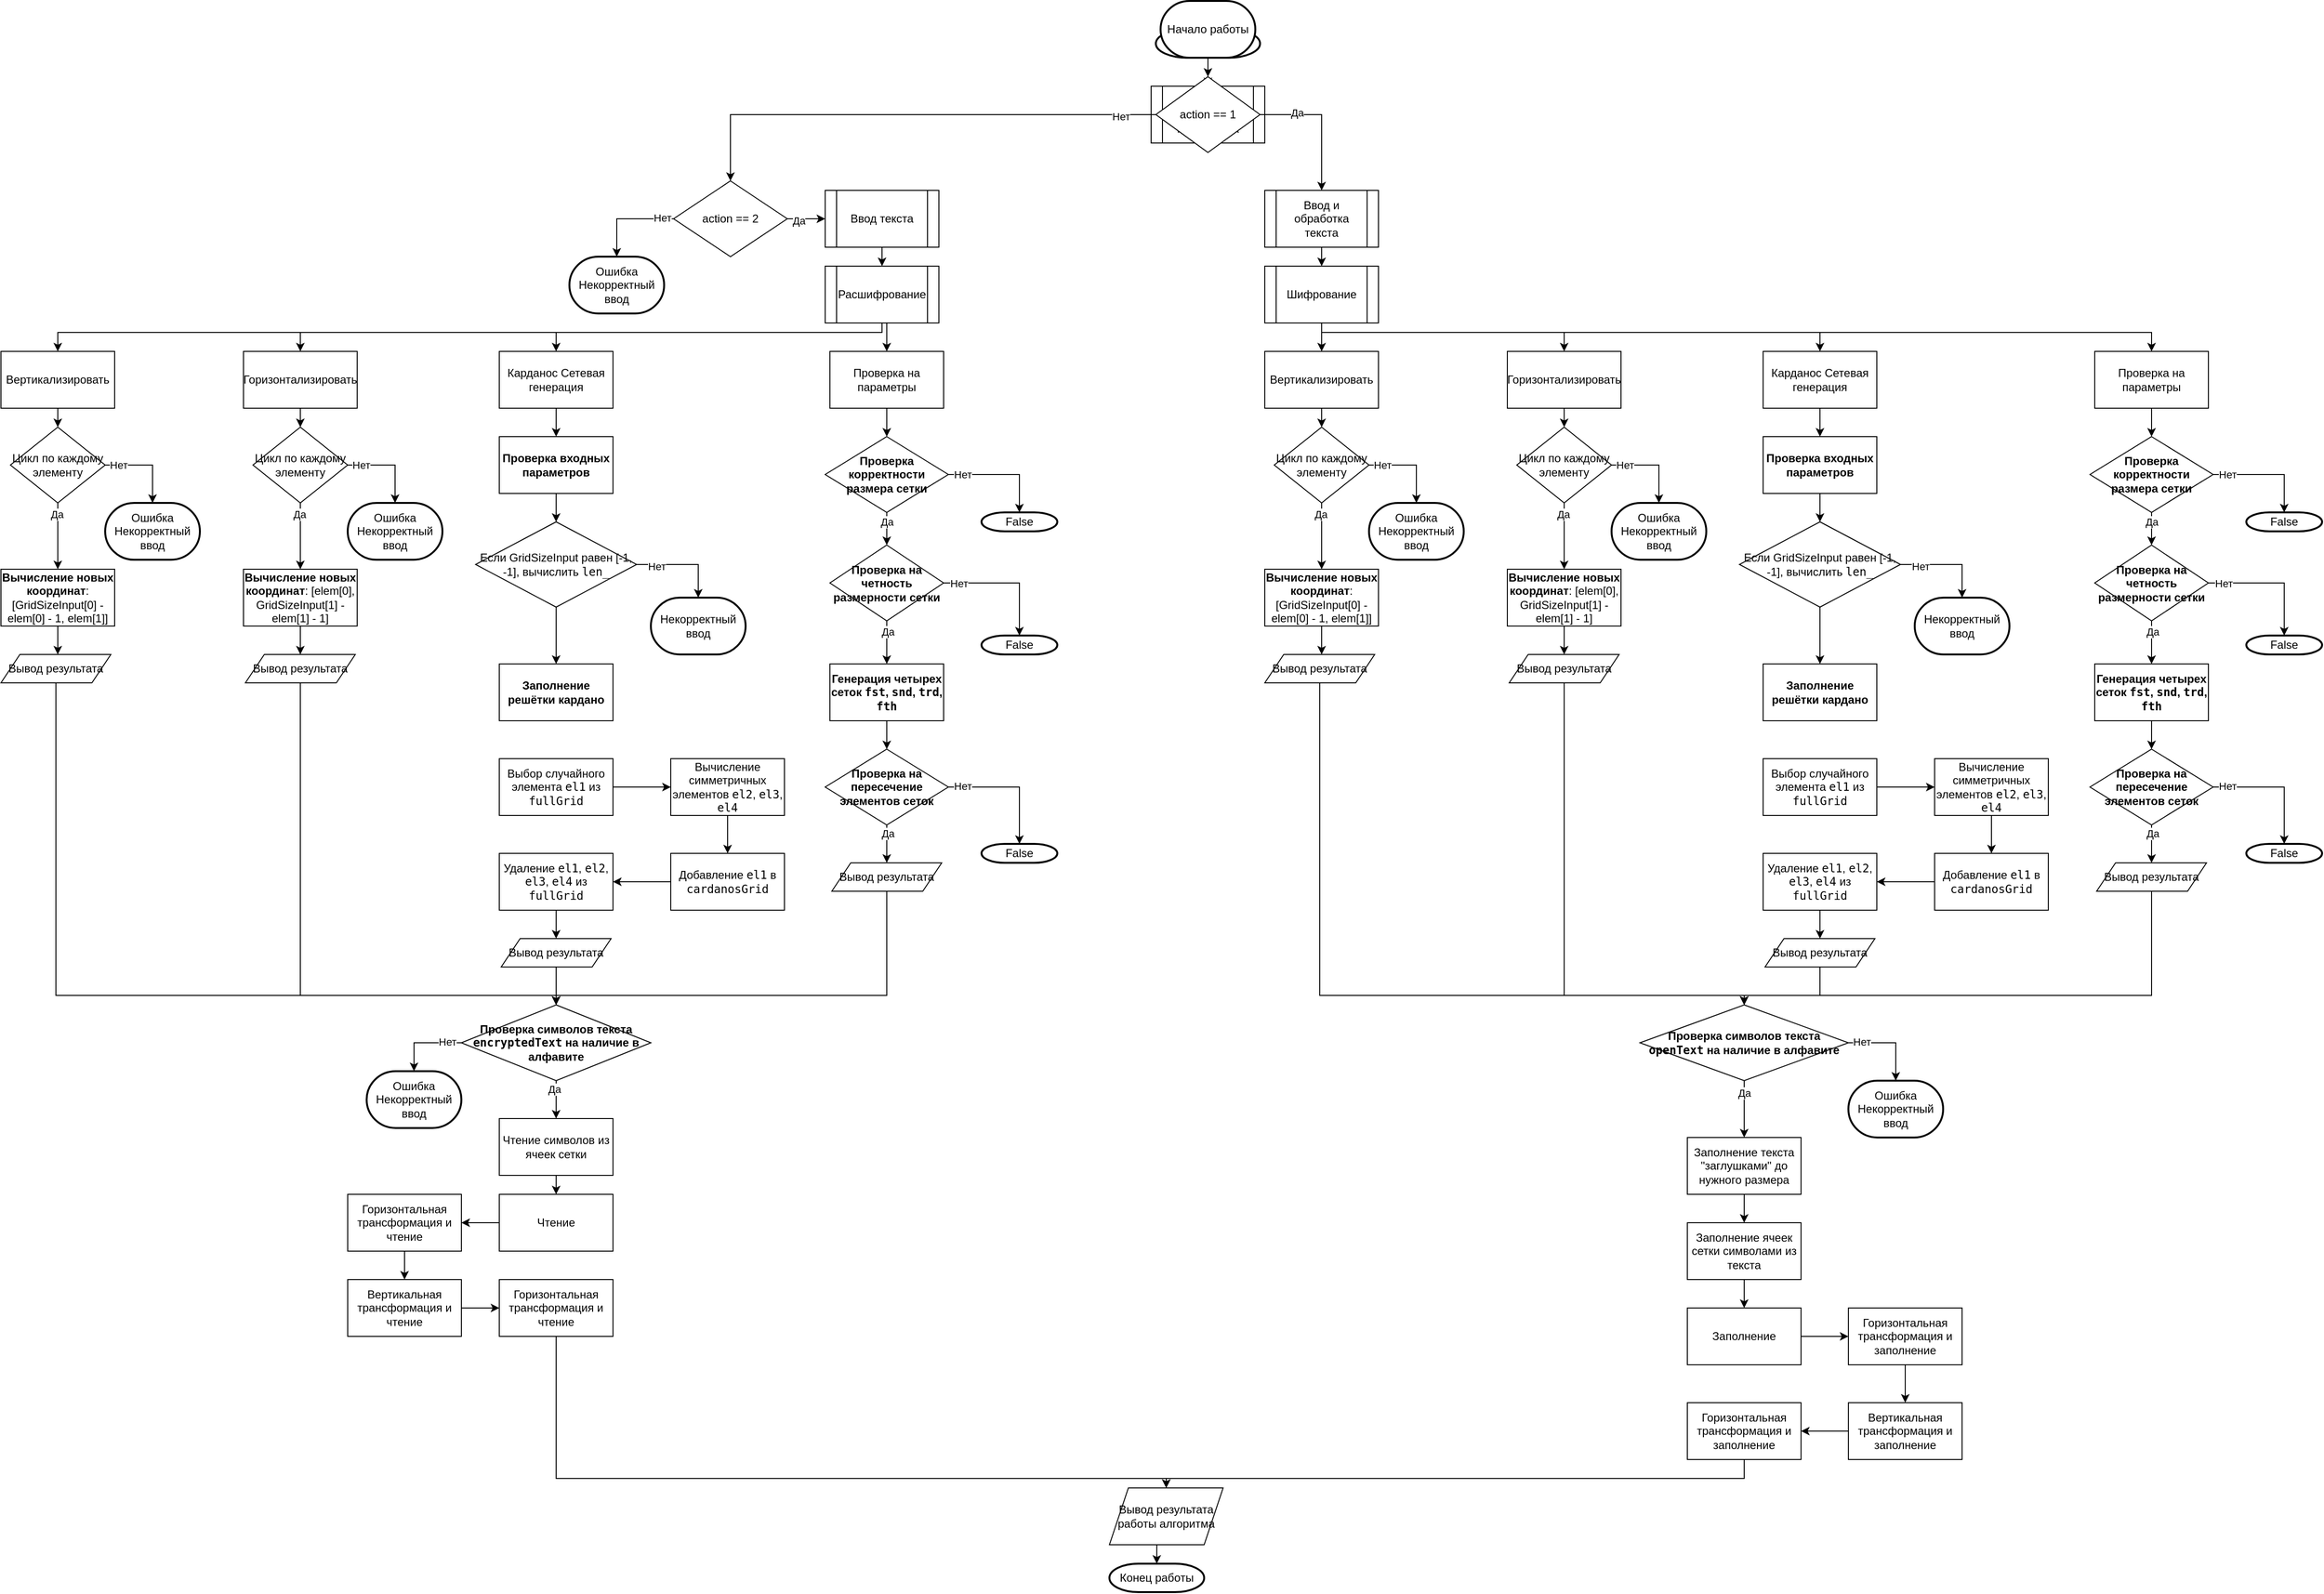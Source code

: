 <mxfile version="24.4.0" type="device">
  <diagram name="Страница — 1" id="r_DKx0A9JSC__PHDNdbE">
    <mxGraphModel dx="3447" dy="1068" grid="1" gridSize="10" guides="1" tooltips="1" connect="1" arrows="1" fold="1" page="1" pageScale="1" pageWidth="827" pageHeight="1169" math="0" shadow="0">
      <root>
        <mxCell id="0" />
        <mxCell id="1" parent="0" />
        <mxCell id="kQdaW1ZjUxV4kraGPTdQ-3" style="edgeStyle=orthogonalEdgeStyle;rounded=0;orthogonalLoop=1;jettySize=auto;html=1;exitX=0.5;exitY=1;exitDx=0;exitDy=0;exitPerimeter=0;entryX=0.5;entryY=0;entryDx=0;entryDy=0;" edge="1" parent="1" source="kQdaW1ZjUxV4kraGPTdQ-1" target="kQdaW1ZjUxV4kraGPTdQ-2">
          <mxGeometry relative="1" as="geometry" />
        </mxCell>
        <mxCell id="kQdaW1ZjUxV4kraGPTdQ-1" value="Начало" style="strokeWidth=2;html=1;shape=mxgraph.flowchart.terminator;whiteSpace=wrap;" vertex="1" parent="1">
          <mxGeometry x="359" y="40" width="110" height="30" as="geometry" />
        </mxCell>
        <mxCell id="kQdaW1ZjUxV4kraGPTdQ-2" value="Получение текста, решётки и алфавита" style="shape=process;whiteSpace=wrap;html=1;backgroundOutline=1;" vertex="1" parent="1">
          <mxGeometry x="354" y="100" width="120" height="60" as="geometry" />
        </mxCell>
        <mxCell id="kQdaW1ZjUxV4kraGPTdQ-4" style="edgeStyle=orthogonalEdgeStyle;rounded=0;orthogonalLoop=1;jettySize=auto;html=1;exitX=0.5;exitY=1;exitDx=0;exitDy=0;exitPerimeter=0;entryX=0.5;entryY=0;entryDx=0;entryDy=0;" edge="1" parent="1" source="kQdaW1ZjUxV4kraGPTdQ-5" target="kQdaW1ZjUxV4kraGPTdQ-10">
          <mxGeometry relative="1" as="geometry" />
        </mxCell>
        <mxCell id="kQdaW1ZjUxV4kraGPTdQ-5" value="Начало работы" style="strokeWidth=2;html=1;shape=mxgraph.flowchart.terminator;whiteSpace=wrap;" vertex="1" parent="1">
          <mxGeometry x="364" y="10" width="100" height="60" as="geometry" />
        </mxCell>
        <mxCell id="kQdaW1ZjUxV4kraGPTdQ-6" style="edgeStyle=orthogonalEdgeStyle;rounded=0;orthogonalLoop=1;jettySize=auto;html=1;exitX=0;exitY=0.5;exitDx=0;exitDy=0;entryX=0.5;entryY=0;entryDx=0;entryDy=0;" edge="1" parent="1" source="kQdaW1ZjUxV4kraGPTdQ-10" target="kQdaW1ZjUxV4kraGPTdQ-13">
          <mxGeometry relative="1" as="geometry" />
        </mxCell>
        <mxCell id="kQdaW1ZjUxV4kraGPTdQ-7" value="Нет" style="edgeLabel;html=1;align=center;verticalAlign=middle;resizable=0;points=[];" vertex="1" connectable="0" parent="kQdaW1ZjUxV4kraGPTdQ-6">
          <mxGeometry x="-0.855" y="2" relative="1" as="geometry">
            <mxPoint as="offset" />
          </mxGeometry>
        </mxCell>
        <mxCell id="kQdaW1ZjUxV4kraGPTdQ-8" style="edgeStyle=orthogonalEdgeStyle;rounded=0;orthogonalLoop=1;jettySize=auto;html=1;exitX=1;exitY=0.5;exitDx=0;exitDy=0;entryX=0.5;entryY=0;entryDx=0;entryDy=0;" edge="1" parent="1" source="kQdaW1ZjUxV4kraGPTdQ-10" target="kQdaW1ZjUxV4kraGPTdQ-19">
          <mxGeometry relative="1" as="geometry" />
        </mxCell>
        <mxCell id="kQdaW1ZjUxV4kraGPTdQ-9" value="Да" style="edgeLabel;html=1;align=center;verticalAlign=middle;resizable=0;points=[];" vertex="1" connectable="0" parent="kQdaW1ZjUxV4kraGPTdQ-8">
          <mxGeometry x="-0.469" y="2" relative="1" as="geometry">
            <mxPoint as="offset" />
          </mxGeometry>
        </mxCell>
        <mxCell id="kQdaW1ZjUxV4kraGPTdQ-10" value="action == 1" style="rhombus;whiteSpace=wrap;html=1;" vertex="1" parent="1">
          <mxGeometry x="359" y="90" width="110" height="80" as="geometry" />
        </mxCell>
        <mxCell id="kQdaW1ZjUxV4kraGPTdQ-11" style="edgeStyle=orthogonalEdgeStyle;rounded=0;orthogonalLoop=1;jettySize=auto;html=1;exitX=1;exitY=0.5;exitDx=0;exitDy=0;entryX=0;entryY=0.5;entryDx=0;entryDy=0;" edge="1" parent="1" source="kQdaW1ZjUxV4kraGPTdQ-13" target="kQdaW1ZjUxV4kraGPTdQ-21">
          <mxGeometry relative="1" as="geometry" />
        </mxCell>
        <mxCell id="kQdaW1ZjUxV4kraGPTdQ-12" value="Да" style="edgeLabel;html=1;align=center;verticalAlign=middle;resizable=0;points=[];" vertex="1" connectable="0" parent="kQdaW1ZjUxV4kraGPTdQ-11">
          <mxGeometry x="-0.405" y="-2" relative="1" as="geometry">
            <mxPoint as="offset" />
          </mxGeometry>
        </mxCell>
        <mxCell id="kQdaW1ZjUxV4kraGPTdQ-13" value="action == 2" style="rhombus;whiteSpace=wrap;html=1;" vertex="1" parent="1">
          <mxGeometry x="-150" y="200" width="120" height="80" as="geometry" />
        </mxCell>
        <mxCell id="kQdaW1ZjUxV4kraGPTdQ-14" value="Ошибка Некорректный ввод" style="strokeWidth=2;html=1;shape=mxgraph.flowchart.terminator;whiteSpace=wrap;" vertex="1" parent="1">
          <mxGeometry x="-260" y="280" width="100" height="60" as="geometry" />
        </mxCell>
        <mxCell id="kQdaW1ZjUxV4kraGPTdQ-15" style="edgeStyle=orthogonalEdgeStyle;rounded=0;orthogonalLoop=1;jettySize=auto;html=1;exitX=0;exitY=0.5;exitDx=0;exitDy=0;entryX=0.5;entryY=0;entryDx=0;entryDy=0;entryPerimeter=0;" edge="1" parent="1" source="kQdaW1ZjUxV4kraGPTdQ-13" target="kQdaW1ZjUxV4kraGPTdQ-14">
          <mxGeometry relative="1" as="geometry" />
        </mxCell>
        <mxCell id="kQdaW1ZjUxV4kraGPTdQ-16" value="Нет" style="edgeLabel;html=1;align=center;verticalAlign=middle;resizable=0;points=[];" vertex="1" connectable="0" parent="kQdaW1ZjUxV4kraGPTdQ-15">
          <mxGeometry x="-0.76" y="-1" relative="1" as="geometry">
            <mxPoint as="offset" />
          </mxGeometry>
        </mxCell>
        <mxCell id="kQdaW1ZjUxV4kraGPTdQ-24" style="edgeStyle=orthogonalEdgeStyle;rounded=0;orthogonalLoop=1;jettySize=auto;html=1;exitX=0.5;exitY=1;exitDx=0;exitDy=0;entryX=0.5;entryY=0;entryDx=0;entryDy=0;" edge="1" parent="1" source="kQdaW1ZjUxV4kraGPTdQ-17" target="kQdaW1ZjUxV4kraGPTdQ-23">
          <mxGeometry relative="1" as="geometry" />
        </mxCell>
        <mxCell id="kQdaW1ZjUxV4kraGPTdQ-39" style="edgeStyle=orthogonalEdgeStyle;rounded=0;orthogonalLoop=1;jettySize=auto;html=1;exitX=0.5;exitY=1;exitDx=0;exitDy=0;entryX=0.5;entryY=0;entryDx=0;entryDy=0;" edge="1" parent="1" source="kQdaW1ZjUxV4kraGPTdQ-17" target="kQdaW1ZjUxV4kraGPTdQ-37">
          <mxGeometry relative="1" as="geometry">
            <Array as="points">
              <mxPoint x="534" y="360" />
              <mxPoint x="790" y="360" />
            </Array>
          </mxGeometry>
        </mxCell>
        <mxCell id="kQdaW1ZjUxV4kraGPTdQ-51" style="edgeStyle=orthogonalEdgeStyle;rounded=0;orthogonalLoop=1;jettySize=auto;html=1;exitX=0.5;exitY=1;exitDx=0;exitDy=0;entryX=0.5;entryY=0;entryDx=0;entryDy=0;" edge="1" parent="1" source="kQdaW1ZjUxV4kraGPTdQ-17" target="kQdaW1ZjUxV4kraGPTdQ-50">
          <mxGeometry relative="1" as="geometry">
            <Array as="points">
              <mxPoint x="534" y="360" />
              <mxPoint x="1060" y="360" />
            </Array>
          </mxGeometry>
        </mxCell>
        <mxCell id="kQdaW1ZjUxV4kraGPTdQ-72" style="edgeStyle=orthogonalEdgeStyle;rounded=0;orthogonalLoop=1;jettySize=auto;html=1;exitX=0.5;exitY=1;exitDx=0;exitDy=0;entryX=0.5;entryY=0;entryDx=0;entryDy=0;" edge="1" parent="1" source="kQdaW1ZjUxV4kraGPTdQ-17" target="kQdaW1ZjUxV4kraGPTdQ-71">
          <mxGeometry relative="1" as="geometry">
            <Array as="points">
              <mxPoint x="534" y="360" />
              <mxPoint x="1410" y="360" />
            </Array>
          </mxGeometry>
        </mxCell>
        <mxCell id="kQdaW1ZjUxV4kraGPTdQ-17" value="Шифрование" style="shape=process;whiteSpace=wrap;html=1;backgroundOutline=1;" vertex="1" parent="1">
          <mxGeometry x="474" y="290" width="120" height="60" as="geometry" />
        </mxCell>
        <mxCell id="kQdaW1ZjUxV4kraGPTdQ-18" style="edgeStyle=orthogonalEdgeStyle;rounded=0;orthogonalLoop=1;jettySize=auto;html=1;exitX=0.5;exitY=1;exitDx=0;exitDy=0;entryX=0.5;entryY=0;entryDx=0;entryDy=0;" edge="1" parent="1" source="kQdaW1ZjUxV4kraGPTdQ-19" target="kQdaW1ZjUxV4kraGPTdQ-17">
          <mxGeometry relative="1" as="geometry" />
        </mxCell>
        <mxCell id="kQdaW1ZjUxV4kraGPTdQ-19" value="Ввод и обработка текста" style="shape=process;whiteSpace=wrap;html=1;backgroundOutline=1;" vertex="1" parent="1">
          <mxGeometry x="474" y="210" width="120" height="60" as="geometry" />
        </mxCell>
        <mxCell id="kQdaW1ZjUxV4kraGPTdQ-20" style="edgeStyle=orthogonalEdgeStyle;rounded=0;orthogonalLoop=1;jettySize=auto;html=1;exitX=0.5;exitY=1;exitDx=0;exitDy=0;entryX=0.5;entryY=0;entryDx=0;entryDy=0;" edge="1" parent="1" source="kQdaW1ZjUxV4kraGPTdQ-21" target="kQdaW1ZjUxV4kraGPTdQ-22">
          <mxGeometry relative="1" as="geometry" />
        </mxCell>
        <mxCell id="kQdaW1ZjUxV4kraGPTdQ-21" value="Ввод текста" style="shape=process;whiteSpace=wrap;html=1;backgroundOutline=1;" vertex="1" parent="1">
          <mxGeometry x="10" y="210" width="120" height="60" as="geometry" />
        </mxCell>
        <mxCell id="kQdaW1ZjUxV4kraGPTdQ-195" style="edgeStyle=orthogonalEdgeStyle;rounded=0;orthogonalLoop=1;jettySize=auto;html=1;exitX=0.5;exitY=1;exitDx=0;exitDy=0;entryX=0.5;entryY=0;entryDx=0;entryDy=0;" edge="1" parent="1" source="kQdaW1ZjUxV4kraGPTdQ-22" target="kQdaW1ZjUxV4kraGPTdQ-151">
          <mxGeometry relative="1" as="geometry">
            <Array as="points">
              <mxPoint x="70" y="360" />
              <mxPoint x="-274" y="360" />
            </Array>
          </mxGeometry>
        </mxCell>
        <mxCell id="kQdaW1ZjUxV4kraGPTdQ-196" style="edgeStyle=orthogonalEdgeStyle;rounded=0;orthogonalLoop=1;jettySize=auto;html=1;exitX=0.5;exitY=1;exitDx=0;exitDy=0;entryX=0.5;entryY=0;entryDx=0;entryDy=0;" edge="1" parent="1" source="kQdaW1ZjUxV4kraGPTdQ-22" target="kQdaW1ZjUxV4kraGPTdQ-169">
          <mxGeometry relative="1" as="geometry" />
        </mxCell>
        <mxCell id="kQdaW1ZjUxV4kraGPTdQ-197" style="edgeStyle=orthogonalEdgeStyle;rounded=0;orthogonalLoop=1;jettySize=auto;html=1;exitX=0.5;exitY=1;exitDx=0;exitDy=0;" edge="1" parent="1" source="kQdaW1ZjUxV4kraGPTdQ-22" target="kQdaW1ZjUxV4kraGPTdQ-141">
          <mxGeometry relative="1" as="geometry">
            <Array as="points">
              <mxPoint x="70" y="360" />
              <mxPoint x="-544" y="360" />
            </Array>
          </mxGeometry>
        </mxCell>
        <mxCell id="kQdaW1ZjUxV4kraGPTdQ-198" style="edgeStyle=orthogonalEdgeStyle;rounded=0;orthogonalLoop=1;jettySize=auto;html=1;exitX=0.5;exitY=1;exitDx=0;exitDy=0;" edge="1" parent="1" source="kQdaW1ZjUxV4kraGPTdQ-22" target="kQdaW1ZjUxV4kraGPTdQ-131">
          <mxGeometry relative="1" as="geometry">
            <Array as="points">
              <mxPoint x="70" y="360" />
              <mxPoint x="-800" y="360" />
            </Array>
          </mxGeometry>
        </mxCell>
        <mxCell id="kQdaW1ZjUxV4kraGPTdQ-22" value="Расшифрование" style="shape=process;whiteSpace=wrap;html=1;backgroundOutline=1;" vertex="1" parent="1">
          <mxGeometry x="10" y="290" width="120" height="60" as="geometry" />
        </mxCell>
        <mxCell id="kQdaW1ZjUxV4kraGPTdQ-26" style="edgeStyle=orthogonalEdgeStyle;rounded=0;orthogonalLoop=1;jettySize=auto;html=1;exitX=0.5;exitY=1;exitDx=0;exitDy=0;entryX=0.5;entryY=0;entryDx=0;entryDy=0;" edge="1" parent="1" source="kQdaW1ZjUxV4kraGPTdQ-23" target="kQdaW1ZjUxV4kraGPTdQ-25">
          <mxGeometry relative="1" as="geometry" />
        </mxCell>
        <mxCell id="kQdaW1ZjUxV4kraGPTdQ-23" value="Вертикализировать" style="rounded=0;whiteSpace=wrap;html=1;" vertex="1" parent="1">
          <mxGeometry x="474" y="380" width="120" height="60" as="geometry" />
        </mxCell>
        <mxCell id="kQdaW1ZjUxV4kraGPTdQ-32" style="edgeStyle=orthogonalEdgeStyle;rounded=0;orthogonalLoop=1;jettySize=auto;html=1;exitX=0.5;exitY=1;exitDx=0;exitDy=0;" edge="1" parent="1" source="kQdaW1ZjUxV4kraGPTdQ-25" target="kQdaW1ZjUxV4kraGPTdQ-31">
          <mxGeometry relative="1" as="geometry" />
        </mxCell>
        <mxCell id="kQdaW1ZjUxV4kraGPTdQ-33" value="Да" style="edgeLabel;html=1;align=center;verticalAlign=middle;resizable=0;points=[];" vertex="1" connectable="0" parent="kQdaW1ZjUxV4kraGPTdQ-32">
          <mxGeometry x="-0.657" y="-1" relative="1" as="geometry">
            <mxPoint as="offset" />
          </mxGeometry>
        </mxCell>
        <mxCell id="kQdaW1ZjUxV4kraGPTdQ-25" value="Цикл по каждому элементу" style="rhombus;whiteSpace=wrap;html=1;" vertex="1" parent="1">
          <mxGeometry x="484" y="460" width="100" height="80" as="geometry" />
        </mxCell>
        <mxCell id="kQdaW1ZjUxV4kraGPTdQ-28" value="Ошибка Некорректный ввод" style="strokeWidth=2;html=1;shape=mxgraph.flowchart.terminator;whiteSpace=wrap;" vertex="1" parent="1">
          <mxGeometry x="584" y="540" width="100" height="60" as="geometry" />
        </mxCell>
        <mxCell id="kQdaW1ZjUxV4kraGPTdQ-29" style="edgeStyle=orthogonalEdgeStyle;rounded=0;orthogonalLoop=1;jettySize=auto;html=1;exitX=1;exitY=0.5;exitDx=0;exitDy=0;entryX=0.5;entryY=0;entryDx=0;entryDy=0;entryPerimeter=0;" edge="1" parent="1" source="kQdaW1ZjUxV4kraGPTdQ-25" target="kQdaW1ZjUxV4kraGPTdQ-28">
          <mxGeometry relative="1" as="geometry" />
        </mxCell>
        <mxCell id="kQdaW1ZjUxV4kraGPTdQ-30" value="Нет" style="edgeLabel;html=1;align=center;verticalAlign=middle;resizable=0;points=[];" vertex="1" connectable="0" parent="kQdaW1ZjUxV4kraGPTdQ-29">
          <mxGeometry x="-0.689" relative="1" as="geometry">
            <mxPoint as="offset" />
          </mxGeometry>
        </mxCell>
        <mxCell id="kQdaW1ZjUxV4kraGPTdQ-31" value="&lt;strong&gt;Вычисление новых координат&lt;/strong&gt;: [GridSizeInput[0] - elem[0] - 1, elem[1]]" style="rounded=0;whiteSpace=wrap;html=1;" vertex="1" parent="1">
          <mxGeometry x="474" y="610" width="120" height="60" as="geometry" />
        </mxCell>
        <mxCell id="kQdaW1ZjUxV4kraGPTdQ-36" style="edgeStyle=orthogonalEdgeStyle;rounded=0;orthogonalLoop=1;jettySize=auto;html=1;exitX=0.5;exitY=1;exitDx=0;exitDy=0;entryX=0.5;entryY=0;entryDx=0;entryDy=0;entryPerimeter=0;" edge="1" parent="1" source="kQdaW1ZjUxV4kraGPTdQ-31">
          <mxGeometry relative="1" as="geometry">
            <mxPoint x="534" y="700" as="targetPoint" />
          </mxGeometry>
        </mxCell>
        <mxCell id="kQdaW1ZjUxV4kraGPTdQ-49" style="edgeStyle=orthogonalEdgeStyle;rounded=0;orthogonalLoop=1;jettySize=auto;html=1;exitX=0.5;exitY=1;exitDx=0;exitDy=0;entryX=0.5;entryY=0;entryDx=0;entryDy=0;" edge="1" parent="1" source="kQdaW1ZjUxV4kraGPTdQ-37" target="kQdaW1ZjUxV4kraGPTdQ-42">
          <mxGeometry relative="1" as="geometry" />
        </mxCell>
        <mxCell id="kQdaW1ZjUxV4kraGPTdQ-37" value="Горизонтализировать" style="rounded=0;whiteSpace=wrap;html=1;" vertex="1" parent="1">
          <mxGeometry x="730" y="380" width="120" height="60" as="geometry" />
        </mxCell>
        <mxCell id="kQdaW1ZjUxV4kraGPTdQ-40" style="edgeStyle=orthogonalEdgeStyle;rounded=0;orthogonalLoop=1;jettySize=auto;html=1;exitX=0.5;exitY=1;exitDx=0;exitDy=0;" edge="1" parent="1" source="kQdaW1ZjUxV4kraGPTdQ-42" target="kQdaW1ZjUxV4kraGPTdQ-46">
          <mxGeometry relative="1" as="geometry" />
        </mxCell>
        <mxCell id="kQdaW1ZjUxV4kraGPTdQ-41" value="Да" style="edgeLabel;html=1;align=center;verticalAlign=middle;resizable=0;points=[];" vertex="1" connectable="0" parent="kQdaW1ZjUxV4kraGPTdQ-40">
          <mxGeometry x="-0.657" y="-1" relative="1" as="geometry">
            <mxPoint as="offset" />
          </mxGeometry>
        </mxCell>
        <mxCell id="kQdaW1ZjUxV4kraGPTdQ-42" value="Цикл по каждому элементу" style="rhombus;whiteSpace=wrap;html=1;" vertex="1" parent="1">
          <mxGeometry x="740" y="460" width="100" height="80" as="geometry" />
        </mxCell>
        <mxCell id="kQdaW1ZjUxV4kraGPTdQ-43" value="Ошибка Некорректный ввод" style="strokeWidth=2;html=1;shape=mxgraph.flowchart.terminator;whiteSpace=wrap;" vertex="1" parent="1">
          <mxGeometry x="840" y="540" width="100" height="60" as="geometry" />
        </mxCell>
        <mxCell id="kQdaW1ZjUxV4kraGPTdQ-44" style="edgeStyle=orthogonalEdgeStyle;rounded=0;orthogonalLoop=1;jettySize=auto;html=1;exitX=1;exitY=0.5;exitDx=0;exitDy=0;entryX=0.5;entryY=0;entryDx=0;entryDy=0;entryPerimeter=0;" edge="1" parent="1" source="kQdaW1ZjUxV4kraGPTdQ-42" target="kQdaW1ZjUxV4kraGPTdQ-43">
          <mxGeometry relative="1" as="geometry" />
        </mxCell>
        <mxCell id="kQdaW1ZjUxV4kraGPTdQ-45" value="Нет" style="edgeLabel;html=1;align=center;verticalAlign=middle;resizable=0;points=[];" vertex="1" connectable="0" parent="kQdaW1ZjUxV4kraGPTdQ-44">
          <mxGeometry x="-0.689" relative="1" as="geometry">
            <mxPoint as="offset" />
          </mxGeometry>
        </mxCell>
        <mxCell id="kQdaW1ZjUxV4kraGPTdQ-46" value="&lt;strong&gt;Вычисление новых координат&lt;/strong&gt;: [elem[0], GridSizeInput[1] - elem[1] - 1]" style="rounded=0;whiteSpace=wrap;html=1;" vertex="1" parent="1">
          <mxGeometry x="730" y="610" width="120" height="60" as="geometry" />
        </mxCell>
        <mxCell id="kQdaW1ZjUxV4kraGPTdQ-48" style="edgeStyle=orthogonalEdgeStyle;rounded=0;orthogonalLoop=1;jettySize=auto;html=1;exitX=0.5;exitY=1;exitDx=0;exitDy=0;entryX=0.5;entryY=0;entryDx=0;entryDy=0;entryPerimeter=0;" edge="1" parent="1" source="kQdaW1ZjUxV4kraGPTdQ-46">
          <mxGeometry relative="1" as="geometry">
            <mxPoint x="790" y="700" as="targetPoint" />
          </mxGeometry>
        </mxCell>
        <mxCell id="kQdaW1ZjUxV4kraGPTdQ-53" style="edgeStyle=orthogonalEdgeStyle;rounded=0;orthogonalLoop=1;jettySize=auto;html=1;exitX=0.5;exitY=1;exitDx=0;exitDy=0;entryX=0.5;entryY=0;entryDx=0;entryDy=0;" edge="1" parent="1" source="kQdaW1ZjUxV4kraGPTdQ-50" target="kQdaW1ZjUxV4kraGPTdQ-52">
          <mxGeometry relative="1" as="geometry" />
        </mxCell>
        <mxCell id="kQdaW1ZjUxV4kraGPTdQ-50" value="Карданос Сетевая генерация" style="rounded=0;whiteSpace=wrap;html=1;" vertex="1" parent="1">
          <mxGeometry x="1000" y="380" width="120" height="60" as="geometry" />
        </mxCell>
        <mxCell id="kQdaW1ZjUxV4kraGPTdQ-55" style="edgeStyle=orthogonalEdgeStyle;rounded=0;orthogonalLoop=1;jettySize=auto;html=1;exitX=0.5;exitY=1;exitDx=0;exitDy=0;entryX=0.5;entryY=0;entryDx=0;entryDy=0;" edge="1" parent="1" source="kQdaW1ZjUxV4kraGPTdQ-52" target="kQdaW1ZjUxV4kraGPTdQ-54">
          <mxGeometry relative="1" as="geometry" />
        </mxCell>
        <mxCell id="kQdaW1ZjUxV4kraGPTdQ-52" value="&lt;strong&gt;Проверка входных параметров&lt;/strong&gt;" style="rounded=0;whiteSpace=wrap;html=1;" vertex="1" parent="1">
          <mxGeometry x="1000" y="470" width="120" height="60" as="geometry" />
        </mxCell>
        <mxCell id="kQdaW1ZjUxV4kraGPTdQ-61" style="edgeStyle=orthogonalEdgeStyle;rounded=0;orthogonalLoop=1;jettySize=auto;html=1;exitX=0.5;exitY=1;exitDx=0;exitDy=0;entryX=0.5;entryY=0;entryDx=0;entryDy=0;" edge="1" parent="1" source="kQdaW1ZjUxV4kraGPTdQ-54" target="kQdaW1ZjUxV4kraGPTdQ-60">
          <mxGeometry relative="1" as="geometry" />
        </mxCell>
        <mxCell id="kQdaW1ZjUxV4kraGPTdQ-54" value="Если GridSizeInput равен [-1, -1], вычислить &lt;code&gt;len_&lt;/code&gt;" style="rhombus;whiteSpace=wrap;html=1;" vertex="1" parent="1">
          <mxGeometry x="975" y="560" width="170" height="90" as="geometry" />
        </mxCell>
        <mxCell id="kQdaW1ZjUxV4kraGPTdQ-56" value="Некорректный ввод" style="strokeWidth=2;html=1;shape=mxgraph.flowchart.terminator;whiteSpace=wrap;" vertex="1" parent="1">
          <mxGeometry x="1160" y="640" width="100" height="60" as="geometry" />
        </mxCell>
        <mxCell id="kQdaW1ZjUxV4kraGPTdQ-57" style="edgeStyle=orthogonalEdgeStyle;rounded=0;orthogonalLoop=1;jettySize=auto;html=1;exitX=1;exitY=0.5;exitDx=0;exitDy=0;entryX=0.5;entryY=0;entryDx=0;entryDy=0;entryPerimeter=0;" edge="1" parent="1" source="kQdaW1ZjUxV4kraGPTdQ-54" target="kQdaW1ZjUxV4kraGPTdQ-56">
          <mxGeometry relative="1" as="geometry" />
        </mxCell>
        <mxCell id="kQdaW1ZjUxV4kraGPTdQ-58" value="Нет" style="edgeLabel;html=1;align=center;verticalAlign=middle;resizable=0;points=[];" vertex="1" connectable="0" parent="kQdaW1ZjUxV4kraGPTdQ-57">
          <mxGeometry x="-0.58" y="-2" relative="1" as="geometry">
            <mxPoint as="offset" />
          </mxGeometry>
        </mxCell>
        <mxCell id="kQdaW1ZjUxV4kraGPTdQ-60" value="&lt;strong&gt;Заполнение решётки кардано&lt;/strong&gt;" style="rounded=0;whiteSpace=wrap;html=1;" vertex="1" parent="1">
          <mxGeometry x="1000" y="710" width="120" height="60" as="geometry" />
        </mxCell>
        <mxCell id="kQdaW1ZjUxV4kraGPTdQ-66" style="edgeStyle=orthogonalEdgeStyle;rounded=0;orthogonalLoop=1;jettySize=auto;html=1;exitX=1;exitY=0.5;exitDx=0;exitDy=0;entryX=0;entryY=0.5;entryDx=0;entryDy=0;" edge="1" parent="1" source="kQdaW1ZjUxV4kraGPTdQ-62" target="kQdaW1ZjUxV4kraGPTdQ-63">
          <mxGeometry relative="1" as="geometry" />
        </mxCell>
        <mxCell id="kQdaW1ZjUxV4kraGPTdQ-62" value="Выбор случайного элемента &lt;code&gt;el1&lt;/code&gt; из &lt;code&gt;fullGrid&lt;/code&gt;" style="rounded=0;whiteSpace=wrap;html=1;" vertex="1" parent="1">
          <mxGeometry x="1000" y="810" width="120" height="60" as="geometry" />
        </mxCell>
        <mxCell id="kQdaW1ZjUxV4kraGPTdQ-67" style="edgeStyle=orthogonalEdgeStyle;rounded=0;orthogonalLoop=1;jettySize=auto;html=1;exitX=0.5;exitY=1;exitDx=0;exitDy=0;entryX=0.5;entryY=0;entryDx=0;entryDy=0;" edge="1" parent="1" source="kQdaW1ZjUxV4kraGPTdQ-63" target="kQdaW1ZjUxV4kraGPTdQ-64">
          <mxGeometry relative="1" as="geometry" />
        </mxCell>
        <mxCell id="kQdaW1ZjUxV4kraGPTdQ-63" value="Вычисление симметричных элементов &lt;code&gt;el2&lt;/code&gt;, &lt;code&gt;el3&lt;/code&gt;, &lt;code&gt;el4&lt;/code&gt;" style="rounded=0;whiteSpace=wrap;html=1;" vertex="1" parent="1">
          <mxGeometry x="1181" y="810" width="120" height="60" as="geometry" />
        </mxCell>
        <mxCell id="kQdaW1ZjUxV4kraGPTdQ-68" style="edgeStyle=orthogonalEdgeStyle;rounded=0;orthogonalLoop=1;jettySize=auto;html=1;exitX=0;exitY=0.5;exitDx=0;exitDy=0;entryX=1;entryY=0.5;entryDx=0;entryDy=0;" edge="1" parent="1" source="kQdaW1ZjUxV4kraGPTdQ-64" target="kQdaW1ZjUxV4kraGPTdQ-65">
          <mxGeometry relative="1" as="geometry" />
        </mxCell>
        <mxCell id="kQdaW1ZjUxV4kraGPTdQ-64" value="Добавление &lt;code&gt;el1&lt;/code&gt; в &lt;code&gt;cardanosGrid&lt;/code&gt;" style="rounded=0;whiteSpace=wrap;html=1;" vertex="1" parent="1">
          <mxGeometry x="1181" y="910" width="120" height="60" as="geometry" />
        </mxCell>
        <mxCell id="kQdaW1ZjUxV4kraGPTdQ-65" value="Удаление &lt;code&gt;el1&lt;/code&gt;, &lt;code&gt;el2&lt;/code&gt;, &lt;code&gt;el3&lt;/code&gt;, &lt;code&gt;el4&lt;/code&gt; из &lt;code&gt;fullGrid&lt;/code&gt;" style="rounded=0;whiteSpace=wrap;html=1;" vertex="1" parent="1">
          <mxGeometry x="1000" y="910" width="120" height="60" as="geometry" />
        </mxCell>
        <mxCell id="kQdaW1ZjUxV4kraGPTdQ-70" style="edgeStyle=orthogonalEdgeStyle;rounded=0;orthogonalLoop=1;jettySize=auto;html=1;exitX=0.5;exitY=1;exitDx=0;exitDy=0;entryX=0.5;entryY=0;entryDx=0;entryDy=0;entryPerimeter=0;" edge="1" parent="1" source="kQdaW1ZjUxV4kraGPTdQ-65">
          <mxGeometry relative="1" as="geometry">
            <mxPoint x="1060" y="1000" as="targetPoint" />
          </mxGeometry>
        </mxCell>
        <mxCell id="kQdaW1ZjUxV4kraGPTdQ-74" style="edgeStyle=orthogonalEdgeStyle;rounded=0;orthogonalLoop=1;jettySize=auto;html=1;exitX=0.5;exitY=1;exitDx=0;exitDy=0;entryX=0.5;entryY=0;entryDx=0;entryDy=0;" edge="1" parent="1" source="kQdaW1ZjUxV4kraGPTdQ-71">
          <mxGeometry relative="1" as="geometry">
            <mxPoint x="1410" y="470" as="targetPoint" />
          </mxGeometry>
        </mxCell>
        <mxCell id="kQdaW1ZjUxV4kraGPTdQ-71" value="Проверка на параметры" style="rounded=0;whiteSpace=wrap;html=1;" vertex="1" parent="1">
          <mxGeometry x="1350" y="380" width="120" height="60" as="geometry" />
        </mxCell>
        <mxCell id="kQdaW1ZjUxV4kraGPTdQ-75" value="False" style="strokeWidth=2;html=1;shape=mxgraph.flowchart.terminator;whiteSpace=wrap;" vertex="1" parent="1">
          <mxGeometry x="1510" y="550" width="80" height="20" as="geometry" />
        </mxCell>
        <mxCell id="kQdaW1ZjUxV4kraGPTdQ-84" style="edgeStyle=orthogonalEdgeStyle;rounded=0;orthogonalLoop=1;jettySize=auto;html=1;exitX=0.5;exitY=1;exitDx=0;exitDy=0;entryX=0.5;entryY=0;entryDx=0;entryDy=0;" edge="1" parent="1" source="kQdaW1ZjUxV4kraGPTdQ-76" target="kQdaW1ZjUxV4kraGPTdQ-79">
          <mxGeometry relative="1" as="geometry" />
        </mxCell>
        <mxCell id="kQdaW1ZjUxV4kraGPTdQ-86" value="Да" style="edgeLabel;html=1;align=center;verticalAlign=middle;resizable=0;points=[];" vertex="1" connectable="0" parent="kQdaW1ZjUxV4kraGPTdQ-84">
          <mxGeometry x="-0.42" relative="1" as="geometry">
            <mxPoint as="offset" />
          </mxGeometry>
        </mxCell>
        <mxCell id="kQdaW1ZjUxV4kraGPTdQ-76" value="&lt;strong&gt;Проверка корректности размера сетки&lt;/strong&gt;" style="rhombus;whiteSpace=wrap;html=1;" vertex="1" parent="1">
          <mxGeometry x="1345" y="470" width="130" height="80" as="geometry" />
        </mxCell>
        <mxCell id="kQdaW1ZjUxV4kraGPTdQ-77" style="edgeStyle=orthogonalEdgeStyle;rounded=0;orthogonalLoop=1;jettySize=auto;html=1;exitX=1;exitY=0.5;exitDx=0;exitDy=0;entryX=0.5;entryY=0;entryDx=0;entryDy=0;entryPerimeter=0;" edge="1" parent="1" source="kQdaW1ZjUxV4kraGPTdQ-76" target="kQdaW1ZjUxV4kraGPTdQ-75">
          <mxGeometry relative="1" as="geometry" />
        </mxCell>
        <mxCell id="kQdaW1ZjUxV4kraGPTdQ-78" value="Нет" style="edgeLabel;html=1;align=center;verticalAlign=middle;resizable=0;points=[];" vertex="1" connectable="0" parent="kQdaW1ZjUxV4kraGPTdQ-77">
          <mxGeometry x="-0.752" relative="1" as="geometry">
            <mxPoint as="offset" />
          </mxGeometry>
        </mxCell>
        <mxCell id="kQdaW1ZjUxV4kraGPTdQ-88" style="edgeStyle=orthogonalEdgeStyle;rounded=0;orthogonalLoop=1;jettySize=auto;html=1;exitX=0.5;exitY=1;exitDx=0;exitDy=0;" edge="1" parent="1" source="kQdaW1ZjUxV4kraGPTdQ-79" target="kQdaW1ZjUxV4kraGPTdQ-87">
          <mxGeometry relative="1" as="geometry" />
        </mxCell>
        <mxCell id="kQdaW1ZjUxV4kraGPTdQ-89" value="Да" style="edgeLabel;html=1;align=center;verticalAlign=middle;resizable=0;points=[];" vertex="1" connectable="0" parent="kQdaW1ZjUxV4kraGPTdQ-88">
          <mxGeometry x="-0.538" y="1" relative="1" as="geometry">
            <mxPoint y="1" as="offset" />
          </mxGeometry>
        </mxCell>
        <mxCell id="kQdaW1ZjUxV4kraGPTdQ-79" value="&lt;strong&gt;Проверка на четность размерности сетки&lt;/strong&gt;" style="rhombus;whiteSpace=wrap;html=1;" vertex="1" parent="1">
          <mxGeometry x="1350" y="584.5" width="120" height="80" as="geometry" />
        </mxCell>
        <mxCell id="kQdaW1ZjUxV4kraGPTdQ-80" value="False" style="strokeWidth=2;html=1;shape=mxgraph.flowchart.terminator;whiteSpace=wrap;" vertex="1" parent="1">
          <mxGeometry x="1510" y="680" width="80" height="20" as="geometry" />
        </mxCell>
        <mxCell id="kQdaW1ZjUxV4kraGPTdQ-81" style="edgeStyle=orthogonalEdgeStyle;rounded=0;orthogonalLoop=1;jettySize=auto;html=1;exitX=1;exitY=0.5;exitDx=0;exitDy=0;entryX=0.5;entryY=0;entryDx=0;entryDy=0;entryPerimeter=0;" edge="1" parent="1" source="kQdaW1ZjUxV4kraGPTdQ-79" target="kQdaW1ZjUxV4kraGPTdQ-80">
          <mxGeometry relative="1" as="geometry" />
        </mxCell>
        <mxCell id="kQdaW1ZjUxV4kraGPTdQ-82" value="Нет" style="edgeLabel;html=1;align=center;verticalAlign=middle;resizable=0;points=[];" vertex="1" connectable="0" parent="kQdaW1ZjUxV4kraGPTdQ-81">
          <mxGeometry x="-0.764" y="1" relative="1" as="geometry">
            <mxPoint y="1" as="offset" />
          </mxGeometry>
        </mxCell>
        <mxCell id="kQdaW1ZjUxV4kraGPTdQ-91" style="edgeStyle=orthogonalEdgeStyle;rounded=0;orthogonalLoop=1;jettySize=auto;html=1;exitX=0.5;exitY=1;exitDx=0;exitDy=0;" edge="1" parent="1" source="kQdaW1ZjUxV4kraGPTdQ-87" target="kQdaW1ZjUxV4kraGPTdQ-90">
          <mxGeometry relative="1" as="geometry" />
        </mxCell>
        <mxCell id="kQdaW1ZjUxV4kraGPTdQ-87" value="&lt;strong&gt;Генерация четырех сеток &lt;code&gt;fst&lt;/code&gt;, &lt;code&gt;snd&lt;/code&gt;, &lt;code&gt;trd&lt;/code&gt;, &lt;code&gt;fth&lt;/code&gt;&lt;/strong&gt;" style="rounded=0;whiteSpace=wrap;html=1;" vertex="1" parent="1">
          <mxGeometry x="1350" y="710" width="120" height="60" as="geometry" />
        </mxCell>
        <mxCell id="kQdaW1ZjUxV4kraGPTdQ-96" style="edgeStyle=orthogonalEdgeStyle;rounded=0;orthogonalLoop=1;jettySize=auto;html=1;exitX=0.5;exitY=1;exitDx=0;exitDy=0;" edge="1" parent="1" source="kQdaW1ZjUxV4kraGPTdQ-90">
          <mxGeometry relative="1" as="geometry">
            <mxPoint x="1410" y="920" as="targetPoint" />
          </mxGeometry>
        </mxCell>
        <mxCell id="kQdaW1ZjUxV4kraGPTdQ-97" value="Да" style="edgeLabel;html=1;align=center;verticalAlign=middle;resizable=0;points=[];" vertex="1" connectable="0" parent="kQdaW1ZjUxV4kraGPTdQ-96">
          <mxGeometry x="-0.55" y="1" relative="1" as="geometry">
            <mxPoint as="offset" />
          </mxGeometry>
        </mxCell>
        <mxCell id="kQdaW1ZjUxV4kraGPTdQ-90" value="&lt;strong&gt;Проверка на пересечение элементов сеток&lt;/strong&gt;" style="rhombus;whiteSpace=wrap;html=1;" vertex="1" parent="1">
          <mxGeometry x="1345" y="800" width="130" height="80" as="geometry" />
        </mxCell>
        <mxCell id="kQdaW1ZjUxV4kraGPTdQ-92" value="False" style="strokeWidth=2;html=1;shape=mxgraph.flowchart.terminator;whiteSpace=wrap;" vertex="1" parent="1">
          <mxGeometry x="1510" y="900" width="80" height="20" as="geometry" />
        </mxCell>
        <mxCell id="kQdaW1ZjUxV4kraGPTdQ-93" style="edgeStyle=orthogonalEdgeStyle;rounded=0;orthogonalLoop=1;jettySize=auto;html=1;exitX=1;exitY=0.5;exitDx=0;exitDy=0;entryX=0.5;entryY=0;entryDx=0;entryDy=0;entryPerimeter=0;" edge="1" parent="1" source="kQdaW1ZjUxV4kraGPTdQ-90" target="kQdaW1ZjUxV4kraGPTdQ-92">
          <mxGeometry relative="1" as="geometry" />
        </mxCell>
        <mxCell id="kQdaW1ZjUxV4kraGPTdQ-94" value="Нет" style="edgeLabel;html=1;align=center;verticalAlign=middle;resizable=0;points=[];" vertex="1" connectable="0" parent="kQdaW1ZjUxV4kraGPTdQ-93">
          <mxGeometry x="-0.778" y="1" relative="1" as="geometry">
            <mxPoint as="offset" />
          </mxGeometry>
        </mxCell>
        <mxCell id="kQdaW1ZjUxV4kraGPTdQ-109" style="edgeStyle=orthogonalEdgeStyle;rounded=0;orthogonalLoop=1;jettySize=auto;html=1;exitX=0.5;exitY=1;exitDx=0;exitDy=0;entryX=0.5;entryY=0;entryDx=0;entryDy=0;" edge="1" parent="1" source="kQdaW1ZjUxV4kraGPTdQ-98" target="kQdaW1ZjUxV4kraGPTdQ-105">
          <mxGeometry relative="1" as="geometry">
            <Array as="points">
              <mxPoint x="532" y="1060" />
              <mxPoint x="980" y="1060" />
            </Array>
          </mxGeometry>
        </mxCell>
        <mxCell id="kQdaW1ZjUxV4kraGPTdQ-98" value="Вывод результата" style="shape=parallelogram;perimeter=parallelogramPerimeter;whiteSpace=wrap;html=1;fixedSize=1;" vertex="1" parent="1">
          <mxGeometry x="474" y="700" width="116" height="30" as="geometry" />
        </mxCell>
        <mxCell id="kQdaW1ZjUxV4kraGPTdQ-108" style="edgeStyle=orthogonalEdgeStyle;rounded=0;orthogonalLoop=1;jettySize=auto;html=1;exitX=0.5;exitY=1;exitDx=0;exitDy=0;entryX=0.5;entryY=0;entryDx=0;entryDy=0;" edge="1" parent="1" source="kQdaW1ZjUxV4kraGPTdQ-102" target="kQdaW1ZjUxV4kraGPTdQ-105">
          <mxGeometry relative="1" as="geometry">
            <Array as="points">
              <mxPoint x="790" y="1060" />
              <mxPoint x="980" y="1060" />
            </Array>
          </mxGeometry>
        </mxCell>
        <mxCell id="kQdaW1ZjUxV4kraGPTdQ-102" value="Вывод результата" style="shape=parallelogram;perimeter=parallelogramPerimeter;whiteSpace=wrap;html=1;fixedSize=1;" vertex="1" parent="1">
          <mxGeometry x="732" y="700" width="116" height="30" as="geometry" />
        </mxCell>
        <mxCell id="kQdaW1ZjUxV4kraGPTdQ-107" style="edgeStyle=orthogonalEdgeStyle;rounded=0;orthogonalLoop=1;jettySize=auto;html=1;exitX=0.5;exitY=1;exitDx=0;exitDy=0;entryX=0.5;entryY=0;entryDx=0;entryDy=0;" edge="1" parent="1" source="kQdaW1ZjUxV4kraGPTdQ-103" target="kQdaW1ZjUxV4kraGPTdQ-105">
          <mxGeometry relative="1" as="geometry">
            <Array as="points">
              <mxPoint x="1060" y="1060" />
              <mxPoint x="980" y="1060" />
            </Array>
          </mxGeometry>
        </mxCell>
        <mxCell id="kQdaW1ZjUxV4kraGPTdQ-103" value="Вывод результата" style="shape=parallelogram;perimeter=parallelogramPerimeter;whiteSpace=wrap;html=1;fixedSize=1;" vertex="1" parent="1">
          <mxGeometry x="1002" y="1000" width="116" height="30" as="geometry" />
        </mxCell>
        <mxCell id="kQdaW1ZjUxV4kraGPTdQ-106" style="edgeStyle=orthogonalEdgeStyle;rounded=0;orthogonalLoop=1;jettySize=auto;html=1;exitX=0.5;exitY=1;exitDx=0;exitDy=0;entryX=0.5;entryY=0;entryDx=0;entryDy=0;" edge="1" parent="1" source="kQdaW1ZjUxV4kraGPTdQ-104" target="kQdaW1ZjUxV4kraGPTdQ-105">
          <mxGeometry relative="1" as="geometry">
            <Array as="points">
              <mxPoint x="1410" y="1060" />
              <mxPoint x="980" y="1060" />
            </Array>
          </mxGeometry>
        </mxCell>
        <mxCell id="kQdaW1ZjUxV4kraGPTdQ-104" value="Вывод результата" style="shape=parallelogram;perimeter=parallelogramPerimeter;whiteSpace=wrap;html=1;fixedSize=1;" vertex="1" parent="1">
          <mxGeometry x="1352" y="920" width="116" height="30" as="geometry" />
        </mxCell>
        <mxCell id="kQdaW1ZjUxV4kraGPTdQ-115" style="edgeStyle=orthogonalEdgeStyle;rounded=0;orthogonalLoop=1;jettySize=auto;html=1;exitX=0.5;exitY=1;exitDx=0;exitDy=0;entryX=0.5;entryY=0;entryDx=0;entryDy=0;" edge="1" parent="1" source="kQdaW1ZjUxV4kraGPTdQ-105" target="kQdaW1ZjUxV4kraGPTdQ-113">
          <mxGeometry relative="1" as="geometry" />
        </mxCell>
        <mxCell id="kQdaW1ZjUxV4kraGPTdQ-116" value="Да" style="edgeLabel;html=1;align=center;verticalAlign=middle;resizable=0;points=[];" vertex="1" connectable="0" parent="kQdaW1ZjUxV4kraGPTdQ-115">
          <mxGeometry x="-0.567" relative="1" as="geometry">
            <mxPoint as="offset" />
          </mxGeometry>
        </mxCell>
        <mxCell id="kQdaW1ZjUxV4kraGPTdQ-105" value="&lt;strong&gt;Проверка символов текста &lt;code&gt;openText&lt;/code&gt; на наличие в алфавите&lt;/strong&gt;" style="rhombus;whiteSpace=wrap;html=1;" vertex="1" parent="1">
          <mxGeometry x="870" y="1070" width="220" height="80" as="geometry" />
        </mxCell>
        <mxCell id="kQdaW1ZjUxV4kraGPTdQ-110" value="Ошибка Некорректный ввод" style="strokeWidth=2;html=1;shape=mxgraph.flowchart.terminator;whiteSpace=wrap;" vertex="1" parent="1">
          <mxGeometry x="1090" y="1150" width="100" height="60" as="geometry" />
        </mxCell>
        <mxCell id="kQdaW1ZjUxV4kraGPTdQ-111" style="edgeStyle=orthogonalEdgeStyle;rounded=0;orthogonalLoop=1;jettySize=auto;html=1;exitX=1;exitY=0.5;exitDx=0;exitDy=0;entryX=0.5;entryY=0;entryDx=0;entryDy=0;entryPerimeter=0;" edge="1" parent="1" source="kQdaW1ZjUxV4kraGPTdQ-105" target="kQdaW1ZjUxV4kraGPTdQ-110">
          <mxGeometry relative="1" as="geometry" />
        </mxCell>
        <mxCell id="kQdaW1ZjUxV4kraGPTdQ-112" value="Нет" style="edgeLabel;html=1;align=center;verticalAlign=middle;resizable=0;points=[];" vertex="1" connectable="0" parent="kQdaW1ZjUxV4kraGPTdQ-111">
          <mxGeometry x="-0.689" y="1" relative="1" as="geometry">
            <mxPoint as="offset" />
          </mxGeometry>
        </mxCell>
        <mxCell id="kQdaW1ZjUxV4kraGPTdQ-118" style="edgeStyle=orthogonalEdgeStyle;rounded=0;orthogonalLoop=1;jettySize=auto;html=1;exitX=0.5;exitY=1;exitDx=0;exitDy=0;entryX=0.5;entryY=0;entryDx=0;entryDy=0;" edge="1" parent="1" source="kQdaW1ZjUxV4kraGPTdQ-113" target="kQdaW1ZjUxV4kraGPTdQ-117">
          <mxGeometry relative="1" as="geometry" />
        </mxCell>
        <mxCell id="kQdaW1ZjUxV4kraGPTdQ-113" value="Заполнение текста &quot;заглушками&quot; до нужного размера" style="rounded=0;whiteSpace=wrap;html=1;" vertex="1" parent="1">
          <mxGeometry x="920" y="1210" width="120" height="60" as="geometry" />
        </mxCell>
        <mxCell id="kQdaW1ZjUxV4kraGPTdQ-123" style="edgeStyle=orthogonalEdgeStyle;rounded=0;orthogonalLoop=1;jettySize=auto;html=1;exitX=0.5;exitY=1;exitDx=0;exitDy=0;entryX=0.5;entryY=0;entryDx=0;entryDy=0;" edge="1" parent="1" source="kQdaW1ZjUxV4kraGPTdQ-117" target="kQdaW1ZjUxV4kraGPTdQ-119">
          <mxGeometry relative="1" as="geometry" />
        </mxCell>
        <mxCell id="kQdaW1ZjUxV4kraGPTdQ-117" value="Заполнение ячеек сетки символами из текста" style="rounded=0;whiteSpace=wrap;html=1;" vertex="1" parent="1">
          <mxGeometry x="920" y="1300" width="120" height="60" as="geometry" />
        </mxCell>
        <mxCell id="kQdaW1ZjUxV4kraGPTdQ-125" style="edgeStyle=orthogonalEdgeStyle;rounded=0;orthogonalLoop=1;jettySize=auto;html=1;exitX=1;exitY=0.5;exitDx=0;exitDy=0;entryX=0;entryY=0.5;entryDx=0;entryDy=0;" edge="1" parent="1" source="kQdaW1ZjUxV4kraGPTdQ-119" target="kQdaW1ZjUxV4kraGPTdQ-120">
          <mxGeometry relative="1" as="geometry" />
        </mxCell>
        <mxCell id="kQdaW1ZjUxV4kraGPTdQ-119" value="Заполнение" style="rounded=0;whiteSpace=wrap;html=1;" vertex="1" parent="1">
          <mxGeometry x="920" y="1390" width="120" height="60" as="geometry" />
        </mxCell>
        <mxCell id="kQdaW1ZjUxV4kraGPTdQ-126" style="edgeStyle=orthogonalEdgeStyle;rounded=0;orthogonalLoop=1;jettySize=auto;html=1;exitX=0.5;exitY=1;exitDx=0;exitDy=0;entryX=0.5;entryY=0;entryDx=0;entryDy=0;" edge="1" parent="1" source="kQdaW1ZjUxV4kraGPTdQ-120" target="kQdaW1ZjUxV4kraGPTdQ-121">
          <mxGeometry relative="1" as="geometry" />
        </mxCell>
        <mxCell id="kQdaW1ZjUxV4kraGPTdQ-120" value="Горизонтальная трансформация и заполнение" style="rounded=0;whiteSpace=wrap;html=1;" vertex="1" parent="1">
          <mxGeometry x="1090" y="1390" width="120" height="60" as="geometry" />
        </mxCell>
        <mxCell id="kQdaW1ZjUxV4kraGPTdQ-127" style="edgeStyle=orthogonalEdgeStyle;rounded=0;orthogonalLoop=1;jettySize=auto;html=1;exitX=0;exitY=0.5;exitDx=0;exitDy=0;entryX=1;entryY=0.5;entryDx=0;entryDy=0;" edge="1" parent="1" source="kQdaW1ZjUxV4kraGPTdQ-121" target="kQdaW1ZjUxV4kraGPTdQ-122">
          <mxGeometry relative="1" as="geometry" />
        </mxCell>
        <mxCell id="kQdaW1ZjUxV4kraGPTdQ-121" value="Вертикальная трансформация и заполнение" style="rounded=0;whiteSpace=wrap;html=1;" vertex="1" parent="1">
          <mxGeometry x="1090" y="1490" width="120" height="60" as="geometry" />
        </mxCell>
        <mxCell id="kQdaW1ZjUxV4kraGPTdQ-129" style="edgeStyle=orthogonalEdgeStyle;rounded=0;orthogonalLoop=1;jettySize=auto;html=1;exitX=0.5;exitY=1;exitDx=0;exitDy=0;entryX=0.5;entryY=0;entryDx=0;entryDy=0;" edge="1" parent="1" source="kQdaW1ZjUxV4kraGPTdQ-122" target="kQdaW1ZjUxV4kraGPTdQ-128">
          <mxGeometry relative="1" as="geometry">
            <Array as="points">
              <mxPoint x="980" y="1570" />
              <mxPoint x="370" y="1570" />
            </Array>
          </mxGeometry>
        </mxCell>
        <mxCell id="kQdaW1ZjUxV4kraGPTdQ-122" value="Горизонтальная трансформация и заполнение" style="rounded=0;whiteSpace=wrap;html=1;" vertex="1" parent="1">
          <mxGeometry x="920" y="1490" width="120" height="60" as="geometry" />
        </mxCell>
        <mxCell id="kQdaW1ZjUxV4kraGPTdQ-128" value="Вывод результата работы алгоритма" style="shape=parallelogram;perimeter=parallelogramPerimeter;whiteSpace=wrap;html=1;fixedSize=1;" vertex="1" parent="1">
          <mxGeometry x="310" y="1580" width="120" height="60" as="geometry" />
        </mxCell>
        <mxCell id="kQdaW1ZjUxV4kraGPTdQ-130" style="edgeStyle=orthogonalEdgeStyle;rounded=0;orthogonalLoop=1;jettySize=auto;html=1;exitX=0.5;exitY=1;exitDx=0;exitDy=0;entryX=0.5;entryY=0;entryDx=0;entryDy=0;" edge="1" parent="1" source="kQdaW1ZjUxV4kraGPTdQ-131" target="kQdaW1ZjUxV4kraGPTdQ-134">
          <mxGeometry relative="1" as="geometry" />
        </mxCell>
        <mxCell id="kQdaW1ZjUxV4kraGPTdQ-131" value="Вертикализировать" style="rounded=0;whiteSpace=wrap;html=1;" vertex="1" parent="1">
          <mxGeometry x="-860" y="380" width="120" height="60" as="geometry" />
        </mxCell>
        <mxCell id="kQdaW1ZjUxV4kraGPTdQ-132" style="edgeStyle=orthogonalEdgeStyle;rounded=0;orthogonalLoop=1;jettySize=auto;html=1;exitX=0.5;exitY=1;exitDx=0;exitDy=0;" edge="1" parent="1" source="kQdaW1ZjUxV4kraGPTdQ-134" target="kQdaW1ZjUxV4kraGPTdQ-138">
          <mxGeometry relative="1" as="geometry" />
        </mxCell>
        <mxCell id="kQdaW1ZjUxV4kraGPTdQ-133" value="Да" style="edgeLabel;html=1;align=center;verticalAlign=middle;resizable=0;points=[];" vertex="1" connectable="0" parent="kQdaW1ZjUxV4kraGPTdQ-132">
          <mxGeometry x="-0.657" y="-1" relative="1" as="geometry">
            <mxPoint as="offset" />
          </mxGeometry>
        </mxCell>
        <mxCell id="kQdaW1ZjUxV4kraGPTdQ-134" value="Цикл по каждому элементу" style="rhombus;whiteSpace=wrap;html=1;" vertex="1" parent="1">
          <mxGeometry x="-850" y="460" width="100" height="80" as="geometry" />
        </mxCell>
        <mxCell id="kQdaW1ZjUxV4kraGPTdQ-135" value="Ошибка Некорректный ввод" style="strokeWidth=2;html=1;shape=mxgraph.flowchart.terminator;whiteSpace=wrap;" vertex="1" parent="1">
          <mxGeometry x="-750" y="540" width="100" height="60" as="geometry" />
        </mxCell>
        <mxCell id="kQdaW1ZjUxV4kraGPTdQ-136" style="edgeStyle=orthogonalEdgeStyle;rounded=0;orthogonalLoop=1;jettySize=auto;html=1;exitX=1;exitY=0.5;exitDx=0;exitDy=0;entryX=0.5;entryY=0;entryDx=0;entryDy=0;entryPerimeter=0;" edge="1" parent="1" source="kQdaW1ZjUxV4kraGPTdQ-134" target="kQdaW1ZjUxV4kraGPTdQ-135">
          <mxGeometry relative="1" as="geometry" />
        </mxCell>
        <mxCell id="kQdaW1ZjUxV4kraGPTdQ-137" value="Нет" style="edgeLabel;html=1;align=center;verticalAlign=middle;resizable=0;points=[];" vertex="1" connectable="0" parent="kQdaW1ZjUxV4kraGPTdQ-136">
          <mxGeometry x="-0.689" relative="1" as="geometry">
            <mxPoint as="offset" />
          </mxGeometry>
        </mxCell>
        <mxCell id="kQdaW1ZjUxV4kraGPTdQ-138" value="&lt;strong&gt;Вычисление новых координат&lt;/strong&gt;: [GridSizeInput[0] - elem[0] - 1, elem[1]]" style="rounded=0;whiteSpace=wrap;html=1;" vertex="1" parent="1">
          <mxGeometry x="-860" y="610" width="120" height="60" as="geometry" />
        </mxCell>
        <mxCell id="kQdaW1ZjUxV4kraGPTdQ-139" style="edgeStyle=orthogonalEdgeStyle;rounded=0;orthogonalLoop=1;jettySize=auto;html=1;exitX=0.5;exitY=1;exitDx=0;exitDy=0;entryX=0.5;entryY=0;entryDx=0;entryDy=0;entryPerimeter=0;" edge="1" parent="1" source="kQdaW1ZjUxV4kraGPTdQ-138">
          <mxGeometry relative="1" as="geometry">
            <mxPoint x="-800" y="700" as="targetPoint" />
          </mxGeometry>
        </mxCell>
        <mxCell id="kQdaW1ZjUxV4kraGPTdQ-140" style="edgeStyle=orthogonalEdgeStyle;rounded=0;orthogonalLoop=1;jettySize=auto;html=1;exitX=0.5;exitY=1;exitDx=0;exitDy=0;entryX=0.5;entryY=0;entryDx=0;entryDy=0;" edge="1" parent="1" source="kQdaW1ZjUxV4kraGPTdQ-141" target="kQdaW1ZjUxV4kraGPTdQ-144">
          <mxGeometry relative="1" as="geometry" />
        </mxCell>
        <mxCell id="kQdaW1ZjUxV4kraGPTdQ-141" value="Горизонтализировать" style="rounded=0;whiteSpace=wrap;html=1;" vertex="1" parent="1">
          <mxGeometry x="-604" y="380" width="120" height="60" as="geometry" />
        </mxCell>
        <mxCell id="kQdaW1ZjUxV4kraGPTdQ-142" style="edgeStyle=orthogonalEdgeStyle;rounded=0;orthogonalLoop=1;jettySize=auto;html=1;exitX=0.5;exitY=1;exitDx=0;exitDy=0;" edge="1" parent="1" source="kQdaW1ZjUxV4kraGPTdQ-144" target="kQdaW1ZjUxV4kraGPTdQ-148">
          <mxGeometry relative="1" as="geometry" />
        </mxCell>
        <mxCell id="kQdaW1ZjUxV4kraGPTdQ-143" value="Да" style="edgeLabel;html=1;align=center;verticalAlign=middle;resizable=0;points=[];" vertex="1" connectable="0" parent="kQdaW1ZjUxV4kraGPTdQ-142">
          <mxGeometry x="-0.657" y="-1" relative="1" as="geometry">
            <mxPoint as="offset" />
          </mxGeometry>
        </mxCell>
        <mxCell id="kQdaW1ZjUxV4kraGPTdQ-144" value="Цикл по каждому элементу" style="rhombus;whiteSpace=wrap;html=1;" vertex="1" parent="1">
          <mxGeometry x="-594" y="460" width="100" height="80" as="geometry" />
        </mxCell>
        <mxCell id="kQdaW1ZjUxV4kraGPTdQ-145" value="Ошибка Некорректный ввод" style="strokeWidth=2;html=1;shape=mxgraph.flowchart.terminator;whiteSpace=wrap;" vertex="1" parent="1">
          <mxGeometry x="-494" y="540" width="100" height="60" as="geometry" />
        </mxCell>
        <mxCell id="kQdaW1ZjUxV4kraGPTdQ-146" style="edgeStyle=orthogonalEdgeStyle;rounded=0;orthogonalLoop=1;jettySize=auto;html=1;exitX=1;exitY=0.5;exitDx=0;exitDy=0;entryX=0.5;entryY=0;entryDx=0;entryDy=0;entryPerimeter=0;" edge="1" parent="1" source="kQdaW1ZjUxV4kraGPTdQ-144" target="kQdaW1ZjUxV4kraGPTdQ-145">
          <mxGeometry relative="1" as="geometry" />
        </mxCell>
        <mxCell id="kQdaW1ZjUxV4kraGPTdQ-147" value="Нет" style="edgeLabel;html=1;align=center;verticalAlign=middle;resizable=0;points=[];" vertex="1" connectable="0" parent="kQdaW1ZjUxV4kraGPTdQ-146">
          <mxGeometry x="-0.689" relative="1" as="geometry">
            <mxPoint as="offset" />
          </mxGeometry>
        </mxCell>
        <mxCell id="kQdaW1ZjUxV4kraGPTdQ-148" value="&lt;strong&gt;Вычисление новых координат&lt;/strong&gt;: [elem[0], GridSizeInput[1] - elem[1] - 1]" style="rounded=0;whiteSpace=wrap;html=1;" vertex="1" parent="1">
          <mxGeometry x="-604" y="610" width="120" height="60" as="geometry" />
        </mxCell>
        <mxCell id="kQdaW1ZjUxV4kraGPTdQ-149" style="edgeStyle=orthogonalEdgeStyle;rounded=0;orthogonalLoop=1;jettySize=auto;html=1;exitX=0.5;exitY=1;exitDx=0;exitDy=0;entryX=0.5;entryY=0;entryDx=0;entryDy=0;entryPerimeter=0;" edge="1" parent="1" source="kQdaW1ZjUxV4kraGPTdQ-148">
          <mxGeometry relative="1" as="geometry">
            <mxPoint x="-544" y="700" as="targetPoint" />
          </mxGeometry>
        </mxCell>
        <mxCell id="kQdaW1ZjUxV4kraGPTdQ-150" style="edgeStyle=orthogonalEdgeStyle;rounded=0;orthogonalLoop=1;jettySize=auto;html=1;exitX=0.5;exitY=1;exitDx=0;exitDy=0;entryX=0.5;entryY=0;entryDx=0;entryDy=0;" edge="1" parent="1" source="kQdaW1ZjUxV4kraGPTdQ-151" target="kQdaW1ZjUxV4kraGPTdQ-153">
          <mxGeometry relative="1" as="geometry" />
        </mxCell>
        <mxCell id="kQdaW1ZjUxV4kraGPTdQ-151" value="Карданос Сетевая генерация" style="rounded=0;whiteSpace=wrap;html=1;" vertex="1" parent="1">
          <mxGeometry x="-334" y="380" width="120" height="60" as="geometry" />
        </mxCell>
        <mxCell id="kQdaW1ZjUxV4kraGPTdQ-152" style="edgeStyle=orthogonalEdgeStyle;rounded=0;orthogonalLoop=1;jettySize=auto;html=1;exitX=0.5;exitY=1;exitDx=0;exitDy=0;entryX=0.5;entryY=0;entryDx=0;entryDy=0;" edge="1" parent="1" source="kQdaW1ZjUxV4kraGPTdQ-153" target="kQdaW1ZjUxV4kraGPTdQ-155">
          <mxGeometry relative="1" as="geometry" />
        </mxCell>
        <mxCell id="kQdaW1ZjUxV4kraGPTdQ-153" value="&lt;strong&gt;Проверка входных параметров&lt;/strong&gt;" style="rounded=0;whiteSpace=wrap;html=1;" vertex="1" parent="1">
          <mxGeometry x="-334" y="470" width="120" height="60" as="geometry" />
        </mxCell>
        <mxCell id="kQdaW1ZjUxV4kraGPTdQ-154" style="edgeStyle=orthogonalEdgeStyle;rounded=0;orthogonalLoop=1;jettySize=auto;html=1;exitX=0.5;exitY=1;exitDx=0;exitDy=0;entryX=0.5;entryY=0;entryDx=0;entryDy=0;" edge="1" parent="1" source="kQdaW1ZjUxV4kraGPTdQ-155" target="kQdaW1ZjUxV4kraGPTdQ-159">
          <mxGeometry relative="1" as="geometry" />
        </mxCell>
        <mxCell id="kQdaW1ZjUxV4kraGPTdQ-155" value="Если GridSizeInput равен [-1, -1], вычислить &lt;code&gt;len_&lt;/code&gt;" style="rhombus;whiteSpace=wrap;html=1;" vertex="1" parent="1">
          <mxGeometry x="-359" y="560" width="170" height="90" as="geometry" />
        </mxCell>
        <mxCell id="kQdaW1ZjUxV4kraGPTdQ-156" value="Некорректный ввод" style="strokeWidth=2;html=1;shape=mxgraph.flowchart.terminator;whiteSpace=wrap;" vertex="1" parent="1">
          <mxGeometry x="-174" y="640" width="100" height="60" as="geometry" />
        </mxCell>
        <mxCell id="kQdaW1ZjUxV4kraGPTdQ-157" style="edgeStyle=orthogonalEdgeStyle;rounded=0;orthogonalLoop=1;jettySize=auto;html=1;exitX=1;exitY=0.5;exitDx=0;exitDy=0;entryX=0.5;entryY=0;entryDx=0;entryDy=0;entryPerimeter=0;" edge="1" parent="1" source="kQdaW1ZjUxV4kraGPTdQ-155" target="kQdaW1ZjUxV4kraGPTdQ-156">
          <mxGeometry relative="1" as="geometry" />
        </mxCell>
        <mxCell id="kQdaW1ZjUxV4kraGPTdQ-158" value="Нет" style="edgeLabel;html=1;align=center;verticalAlign=middle;resizable=0;points=[];" vertex="1" connectable="0" parent="kQdaW1ZjUxV4kraGPTdQ-157">
          <mxGeometry x="-0.58" y="-2" relative="1" as="geometry">
            <mxPoint as="offset" />
          </mxGeometry>
        </mxCell>
        <mxCell id="kQdaW1ZjUxV4kraGPTdQ-159" value="&lt;strong&gt;Заполнение решётки кардано&lt;/strong&gt;" style="rounded=0;whiteSpace=wrap;html=1;" vertex="1" parent="1">
          <mxGeometry x="-334" y="710" width="120" height="60" as="geometry" />
        </mxCell>
        <mxCell id="kQdaW1ZjUxV4kraGPTdQ-160" style="edgeStyle=orthogonalEdgeStyle;rounded=0;orthogonalLoop=1;jettySize=auto;html=1;exitX=1;exitY=0.5;exitDx=0;exitDy=0;entryX=0;entryY=0.5;entryDx=0;entryDy=0;" edge="1" parent="1" source="kQdaW1ZjUxV4kraGPTdQ-161" target="kQdaW1ZjUxV4kraGPTdQ-163">
          <mxGeometry relative="1" as="geometry" />
        </mxCell>
        <mxCell id="kQdaW1ZjUxV4kraGPTdQ-161" value="Выбор случайного элемента &lt;code&gt;el1&lt;/code&gt; из &lt;code&gt;fullGrid&lt;/code&gt;" style="rounded=0;whiteSpace=wrap;html=1;" vertex="1" parent="1">
          <mxGeometry x="-334" y="810" width="120" height="60" as="geometry" />
        </mxCell>
        <mxCell id="kQdaW1ZjUxV4kraGPTdQ-162" style="edgeStyle=orthogonalEdgeStyle;rounded=0;orthogonalLoop=1;jettySize=auto;html=1;exitX=0.5;exitY=1;exitDx=0;exitDy=0;entryX=0.5;entryY=0;entryDx=0;entryDy=0;" edge="1" parent="1" source="kQdaW1ZjUxV4kraGPTdQ-163" target="kQdaW1ZjUxV4kraGPTdQ-165">
          <mxGeometry relative="1" as="geometry" />
        </mxCell>
        <mxCell id="kQdaW1ZjUxV4kraGPTdQ-163" value="Вычисление симметричных элементов &lt;code&gt;el2&lt;/code&gt;, &lt;code&gt;el3&lt;/code&gt;, &lt;code&gt;el4&lt;/code&gt;" style="rounded=0;whiteSpace=wrap;html=1;" vertex="1" parent="1">
          <mxGeometry x="-153" y="810" width="120" height="60" as="geometry" />
        </mxCell>
        <mxCell id="kQdaW1ZjUxV4kraGPTdQ-164" style="edgeStyle=orthogonalEdgeStyle;rounded=0;orthogonalLoop=1;jettySize=auto;html=1;exitX=0;exitY=0.5;exitDx=0;exitDy=0;entryX=1;entryY=0.5;entryDx=0;entryDy=0;" edge="1" parent="1" source="kQdaW1ZjUxV4kraGPTdQ-165" target="kQdaW1ZjUxV4kraGPTdQ-166">
          <mxGeometry relative="1" as="geometry" />
        </mxCell>
        <mxCell id="kQdaW1ZjUxV4kraGPTdQ-165" value="Добавление &lt;code&gt;el1&lt;/code&gt; в &lt;code&gt;cardanosGrid&lt;/code&gt;" style="rounded=0;whiteSpace=wrap;html=1;" vertex="1" parent="1">
          <mxGeometry x="-153" y="910" width="120" height="60" as="geometry" />
        </mxCell>
        <mxCell id="kQdaW1ZjUxV4kraGPTdQ-166" value="Удаление &lt;code&gt;el1&lt;/code&gt;, &lt;code&gt;el2&lt;/code&gt;, &lt;code&gt;el3&lt;/code&gt;, &lt;code&gt;el4&lt;/code&gt; из &lt;code&gt;fullGrid&lt;/code&gt;" style="rounded=0;whiteSpace=wrap;html=1;" vertex="1" parent="1">
          <mxGeometry x="-334" y="910" width="120" height="60" as="geometry" />
        </mxCell>
        <mxCell id="kQdaW1ZjUxV4kraGPTdQ-167" style="edgeStyle=orthogonalEdgeStyle;rounded=0;orthogonalLoop=1;jettySize=auto;html=1;exitX=0.5;exitY=1;exitDx=0;exitDy=0;entryX=0.5;entryY=0;entryDx=0;entryDy=0;entryPerimeter=0;" edge="1" parent="1" source="kQdaW1ZjUxV4kraGPTdQ-166">
          <mxGeometry relative="1" as="geometry">
            <mxPoint x="-274" y="1000" as="targetPoint" />
          </mxGeometry>
        </mxCell>
        <mxCell id="kQdaW1ZjUxV4kraGPTdQ-168" style="edgeStyle=orthogonalEdgeStyle;rounded=0;orthogonalLoop=1;jettySize=auto;html=1;exitX=0.5;exitY=1;exitDx=0;exitDy=0;entryX=0.5;entryY=0;entryDx=0;entryDy=0;" edge="1" parent="1" source="kQdaW1ZjUxV4kraGPTdQ-169">
          <mxGeometry relative="1" as="geometry">
            <mxPoint x="75" y="470" as="targetPoint" />
          </mxGeometry>
        </mxCell>
        <mxCell id="kQdaW1ZjUxV4kraGPTdQ-169" value="Проверка на параметры" style="rounded=0;whiteSpace=wrap;html=1;" vertex="1" parent="1">
          <mxGeometry x="15" y="380" width="120" height="60" as="geometry" />
        </mxCell>
        <mxCell id="kQdaW1ZjUxV4kraGPTdQ-170" value="False" style="strokeWidth=2;html=1;shape=mxgraph.flowchart.terminator;whiteSpace=wrap;" vertex="1" parent="1">
          <mxGeometry x="175" y="550" width="80" height="20" as="geometry" />
        </mxCell>
        <mxCell id="kQdaW1ZjUxV4kraGPTdQ-171" style="edgeStyle=orthogonalEdgeStyle;rounded=0;orthogonalLoop=1;jettySize=auto;html=1;exitX=0.5;exitY=1;exitDx=0;exitDy=0;entryX=0.5;entryY=0;entryDx=0;entryDy=0;" edge="1" parent="1" source="kQdaW1ZjUxV4kraGPTdQ-173" target="kQdaW1ZjUxV4kraGPTdQ-178">
          <mxGeometry relative="1" as="geometry" />
        </mxCell>
        <mxCell id="kQdaW1ZjUxV4kraGPTdQ-172" value="Да" style="edgeLabel;html=1;align=center;verticalAlign=middle;resizable=0;points=[];" vertex="1" connectable="0" parent="kQdaW1ZjUxV4kraGPTdQ-171">
          <mxGeometry x="-0.42" relative="1" as="geometry">
            <mxPoint as="offset" />
          </mxGeometry>
        </mxCell>
        <mxCell id="kQdaW1ZjUxV4kraGPTdQ-173" value="&lt;strong&gt;Проверка корректности размера сетки&lt;/strong&gt;" style="rhombus;whiteSpace=wrap;html=1;" vertex="1" parent="1">
          <mxGeometry x="10" y="470" width="130" height="80" as="geometry" />
        </mxCell>
        <mxCell id="kQdaW1ZjUxV4kraGPTdQ-174" style="edgeStyle=orthogonalEdgeStyle;rounded=0;orthogonalLoop=1;jettySize=auto;html=1;exitX=1;exitY=0.5;exitDx=0;exitDy=0;entryX=0.5;entryY=0;entryDx=0;entryDy=0;entryPerimeter=0;" edge="1" parent="1" source="kQdaW1ZjUxV4kraGPTdQ-173" target="kQdaW1ZjUxV4kraGPTdQ-170">
          <mxGeometry relative="1" as="geometry" />
        </mxCell>
        <mxCell id="kQdaW1ZjUxV4kraGPTdQ-175" value="Нет" style="edgeLabel;html=1;align=center;verticalAlign=middle;resizable=0;points=[];" vertex="1" connectable="0" parent="kQdaW1ZjUxV4kraGPTdQ-174">
          <mxGeometry x="-0.752" relative="1" as="geometry">
            <mxPoint as="offset" />
          </mxGeometry>
        </mxCell>
        <mxCell id="kQdaW1ZjUxV4kraGPTdQ-176" style="edgeStyle=orthogonalEdgeStyle;rounded=0;orthogonalLoop=1;jettySize=auto;html=1;exitX=0.5;exitY=1;exitDx=0;exitDy=0;" edge="1" parent="1" source="kQdaW1ZjUxV4kraGPTdQ-178" target="kQdaW1ZjUxV4kraGPTdQ-183">
          <mxGeometry relative="1" as="geometry" />
        </mxCell>
        <mxCell id="kQdaW1ZjUxV4kraGPTdQ-177" value="Да" style="edgeLabel;html=1;align=center;verticalAlign=middle;resizable=0;points=[];" vertex="1" connectable="0" parent="kQdaW1ZjUxV4kraGPTdQ-176">
          <mxGeometry x="-0.538" y="1" relative="1" as="geometry">
            <mxPoint y="1" as="offset" />
          </mxGeometry>
        </mxCell>
        <mxCell id="kQdaW1ZjUxV4kraGPTdQ-178" value="&lt;strong&gt;Проверка на четность размерности сетки&lt;/strong&gt;" style="rhombus;whiteSpace=wrap;html=1;" vertex="1" parent="1">
          <mxGeometry x="15" y="584.5" width="120" height="80" as="geometry" />
        </mxCell>
        <mxCell id="kQdaW1ZjUxV4kraGPTdQ-179" value="False" style="strokeWidth=2;html=1;shape=mxgraph.flowchart.terminator;whiteSpace=wrap;" vertex="1" parent="1">
          <mxGeometry x="175" y="680" width="80" height="20" as="geometry" />
        </mxCell>
        <mxCell id="kQdaW1ZjUxV4kraGPTdQ-180" style="edgeStyle=orthogonalEdgeStyle;rounded=0;orthogonalLoop=1;jettySize=auto;html=1;exitX=1;exitY=0.5;exitDx=0;exitDy=0;entryX=0.5;entryY=0;entryDx=0;entryDy=0;entryPerimeter=0;" edge="1" parent="1" source="kQdaW1ZjUxV4kraGPTdQ-178" target="kQdaW1ZjUxV4kraGPTdQ-179">
          <mxGeometry relative="1" as="geometry" />
        </mxCell>
        <mxCell id="kQdaW1ZjUxV4kraGPTdQ-181" value="Нет" style="edgeLabel;html=1;align=center;verticalAlign=middle;resizable=0;points=[];" vertex="1" connectable="0" parent="kQdaW1ZjUxV4kraGPTdQ-180">
          <mxGeometry x="-0.764" y="1" relative="1" as="geometry">
            <mxPoint y="1" as="offset" />
          </mxGeometry>
        </mxCell>
        <mxCell id="kQdaW1ZjUxV4kraGPTdQ-182" style="edgeStyle=orthogonalEdgeStyle;rounded=0;orthogonalLoop=1;jettySize=auto;html=1;exitX=0.5;exitY=1;exitDx=0;exitDy=0;" edge="1" parent="1" source="kQdaW1ZjUxV4kraGPTdQ-183" target="kQdaW1ZjUxV4kraGPTdQ-186">
          <mxGeometry relative="1" as="geometry" />
        </mxCell>
        <mxCell id="kQdaW1ZjUxV4kraGPTdQ-183" value="&lt;strong&gt;Генерация четырех сеток &lt;code&gt;fst&lt;/code&gt;, &lt;code&gt;snd&lt;/code&gt;, &lt;code&gt;trd&lt;/code&gt;, &lt;code&gt;fth&lt;/code&gt;&lt;/strong&gt;" style="rounded=0;whiteSpace=wrap;html=1;" vertex="1" parent="1">
          <mxGeometry x="15" y="710" width="120" height="60" as="geometry" />
        </mxCell>
        <mxCell id="kQdaW1ZjUxV4kraGPTdQ-184" style="edgeStyle=orthogonalEdgeStyle;rounded=0;orthogonalLoop=1;jettySize=auto;html=1;exitX=0.5;exitY=1;exitDx=0;exitDy=0;" edge="1" parent="1" source="kQdaW1ZjUxV4kraGPTdQ-186">
          <mxGeometry relative="1" as="geometry">
            <mxPoint x="75" y="920" as="targetPoint" />
          </mxGeometry>
        </mxCell>
        <mxCell id="kQdaW1ZjUxV4kraGPTdQ-185" value="Да" style="edgeLabel;html=1;align=center;verticalAlign=middle;resizable=0;points=[];" vertex="1" connectable="0" parent="kQdaW1ZjUxV4kraGPTdQ-184">
          <mxGeometry x="-0.55" y="1" relative="1" as="geometry">
            <mxPoint as="offset" />
          </mxGeometry>
        </mxCell>
        <mxCell id="kQdaW1ZjUxV4kraGPTdQ-186" value="&lt;strong&gt;Проверка на пересечение элементов сеток&lt;/strong&gt;" style="rhombus;whiteSpace=wrap;html=1;" vertex="1" parent="1">
          <mxGeometry x="10" y="800" width="130" height="80" as="geometry" />
        </mxCell>
        <mxCell id="kQdaW1ZjUxV4kraGPTdQ-187" value="False" style="strokeWidth=2;html=1;shape=mxgraph.flowchart.terminator;whiteSpace=wrap;" vertex="1" parent="1">
          <mxGeometry x="175" y="900" width="80" height="20" as="geometry" />
        </mxCell>
        <mxCell id="kQdaW1ZjUxV4kraGPTdQ-188" style="edgeStyle=orthogonalEdgeStyle;rounded=0;orthogonalLoop=1;jettySize=auto;html=1;exitX=1;exitY=0.5;exitDx=0;exitDy=0;entryX=0.5;entryY=0;entryDx=0;entryDy=0;entryPerimeter=0;" edge="1" parent="1" source="kQdaW1ZjUxV4kraGPTdQ-186" target="kQdaW1ZjUxV4kraGPTdQ-187">
          <mxGeometry relative="1" as="geometry" />
        </mxCell>
        <mxCell id="kQdaW1ZjUxV4kraGPTdQ-189" value="Нет" style="edgeLabel;html=1;align=center;verticalAlign=middle;resizable=0;points=[];" vertex="1" connectable="0" parent="kQdaW1ZjUxV4kraGPTdQ-188">
          <mxGeometry x="-0.778" y="1" relative="1" as="geometry">
            <mxPoint as="offset" />
          </mxGeometry>
        </mxCell>
        <mxCell id="kQdaW1ZjUxV4kraGPTdQ-203" style="edgeStyle=orthogonalEdgeStyle;rounded=0;orthogonalLoop=1;jettySize=auto;html=1;exitX=0.5;exitY=1;exitDx=0;exitDy=0;entryX=0.5;entryY=0;entryDx=0;entryDy=0;" edge="1" parent="1" source="kQdaW1ZjUxV4kraGPTdQ-190" target="kQdaW1ZjUxV4kraGPTdQ-199">
          <mxGeometry relative="1" as="geometry">
            <Array as="points">
              <mxPoint x="-802" y="1060" />
              <mxPoint x="-274" y="1060" />
            </Array>
          </mxGeometry>
        </mxCell>
        <mxCell id="kQdaW1ZjUxV4kraGPTdQ-190" value="Вывод результата" style="shape=parallelogram;perimeter=parallelogramPerimeter;whiteSpace=wrap;html=1;fixedSize=1;" vertex="1" parent="1">
          <mxGeometry x="-860" y="700" width="116" height="30" as="geometry" />
        </mxCell>
        <mxCell id="kQdaW1ZjUxV4kraGPTdQ-202" style="edgeStyle=orthogonalEdgeStyle;rounded=0;orthogonalLoop=1;jettySize=auto;html=1;exitX=0.5;exitY=1;exitDx=0;exitDy=0;entryX=0.5;entryY=0;entryDx=0;entryDy=0;" edge="1" parent="1" source="kQdaW1ZjUxV4kraGPTdQ-191" target="kQdaW1ZjUxV4kraGPTdQ-199">
          <mxGeometry relative="1" as="geometry">
            <Array as="points">
              <mxPoint x="-544" y="1060" />
              <mxPoint x="-274" y="1060" />
            </Array>
          </mxGeometry>
        </mxCell>
        <mxCell id="kQdaW1ZjUxV4kraGPTdQ-191" value="Вывод результата" style="shape=parallelogram;perimeter=parallelogramPerimeter;whiteSpace=wrap;html=1;fixedSize=1;" vertex="1" parent="1">
          <mxGeometry x="-602" y="700" width="116" height="30" as="geometry" />
        </mxCell>
        <mxCell id="kQdaW1ZjUxV4kraGPTdQ-201" style="edgeStyle=orthogonalEdgeStyle;rounded=0;orthogonalLoop=1;jettySize=auto;html=1;exitX=0.5;exitY=1;exitDx=0;exitDy=0;entryX=0.5;entryY=0;entryDx=0;entryDy=0;" edge="1" parent="1" source="kQdaW1ZjUxV4kraGPTdQ-192" target="kQdaW1ZjUxV4kraGPTdQ-199">
          <mxGeometry relative="1" as="geometry" />
        </mxCell>
        <mxCell id="kQdaW1ZjUxV4kraGPTdQ-192" value="Вывод результата" style="shape=parallelogram;perimeter=parallelogramPerimeter;whiteSpace=wrap;html=1;fixedSize=1;" vertex="1" parent="1">
          <mxGeometry x="-332" y="1000" width="116" height="30" as="geometry" />
        </mxCell>
        <mxCell id="kQdaW1ZjUxV4kraGPTdQ-200" style="edgeStyle=orthogonalEdgeStyle;rounded=0;orthogonalLoop=1;jettySize=auto;html=1;exitX=0.5;exitY=1;exitDx=0;exitDy=0;entryX=0.5;entryY=0;entryDx=0;entryDy=0;" edge="1" parent="1" source="kQdaW1ZjUxV4kraGPTdQ-193" target="kQdaW1ZjUxV4kraGPTdQ-199">
          <mxGeometry relative="1" as="geometry">
            <Array as="points">
              <mxPoint x="75" y="1060" />
              <mxPoint x="-274" y="1060" />
            </Array>
          </mxGeometry>
        </mxCell>
        <mxCell id="kQdaW1ZjUxV4kraGPTdQ-193" value="Вывод результата" style="shape=parallelogram;perimeter=parallelogramPerimeter;whiteSpace=wrap;html=1;fixedSize=1;" vertex="1" parent="1">
          <mxGeometry x="17" y="920" width="116" height="30" as="geometry" />
        </mxCell>
        <mxCell id="kQdaW1ZjUxV4kraGPTdQ-208" style="edgeStyle=orthogonalEdgeStyle;rounded=0;orthogonalLoop=1;jettySize=auto;html=1;exitX=0.5;exitY=1;exitDx=0;exitDy=0;" edge="1" parent="1" source="kQdaW1ZjUxV4kraGPTdQ-199" target="kQdaW1ZjUxV4kraGPTdQ-207">
          <mxGeometry relative="1" as="geometry" />
        </mxCell>
        <mxCell id="kQdaW1ZjUxV4kraGPTdQ-209" value="Да" style="edgeLabel;html=1;align=center;verticalAlign=middle;resizable=0;points=[];" vertex="1" connectable="0" parent="kQdaW1ZjUxV4kraGPTdQ-208">
          <mxGeometry x="-0.525" y="-2" relative="1" as="geometry">
            <mxPoint y="-1" as="offset" />
          </mxGeometry>
        </mxCell>
        <mxCell id="kQdaW1ZjUxV4kraGPTdQ-199" value="&lt;strong&gt;Проверка символов текста &lt;code&gt;encryptedText&lt;/code&gt; на наличие в алфавите&lt;/strong&gt;" style="rhombus;whiteSpace=wrap;html=1;" vertex="1" parent="1">
          <mxGeometry x="-374" y="1070" width="200" height="80" as="geometry" />
        </mxCell>
        <mxCell id="kQdaW1ZjUxV4kraGPTdQ-204" value="Ошибка Некорректный ввод" style="strokeWidth=2;html=1;shape=mxgraph.flowchart.terminator;whiteSpace=wrap;" vertex="1" parent="1">
          <mxGeometry x="-474" y="1140" width="100" height="60" as="geometry" />
        </mxCell>
        <mxCell id="kQdaW1ZjUxV4kraGPTdQ-205" style="edgeStyle=orthogonalEdgeStyle;rounded=0;orthogonalLoop=1;jettySize=auto;html=1;exitX=0;exitY=0.5;exitDx=0;exitDy=0;entryX=0.5;entryY=0;entryDx=0;entryDy=0;entryPerimeter=0;" edge="1" parent="1" source="kQdaW1ZjUxV4kraGPTdQ-199" target="kQdaW1ZjUxV4kraGPTdQ-204">
          <mxGeometry relative="1" as="geometry" />
        </mxCell>
        <mxCell id="kQdaW1ZjUxV4kraGPTdQ-206" value="Нет" style="edgeLabel;html=1;align=center;verticalAlign=middle;resizable=0;points=[];" vertex="1" connectable="0" parent="kQdaW1ZjUxV4kraGPTdQ-205">
          <mxGeometry x="-0.644" y="-1" relative="1" as="geometry">
            <mxPoint x="-1" as="offset" />
          </mxGeometry>
        </mxCell>
        <mxCell id="kQdaW1ZjUxV4kraGPTdQ-215" style="edgeStyle=orthogonalEdgeStyle;rounded=0;orthogonalLoop=1;jettySize=auto;html=1;exitX=0.5;exitY=1;exitDx=0;exitDy=0;entryX=0.5;entryY=0;entryDx=0;entryDy=0;" edge="1" parent="1" source="kQdaW1ZjUxV4kraGPTdQ-207" target="kQdaW1ZjUxV4kraGPTdQ-211">
          <mxGeometry relative="1" as="geometry" />
        </mxCell>
        <mxCell id="kQdaW1ZjUxV4kraGPTdQ-207" value="Чтение символов из ячеек сетки" style="rounded=0;whiteSpace=wrap;html=1;" vertex="1" parent="1">
          <mxGeometry x="-334" y="1190" width="120" height="60" as="geometry" />
        </mxCell>
        <mxCell id="kQdaW1ZjUxV4kraGPTdQ-216" style="edgeStyle=orthogonalEdgeStyle;rounded=0;orthogonalLoop=1;jettySize=auto;html=1;exitX=0.5;exitY=1;exitDx=0;exitDy=0;entryX=0.5;entryY=0;entryDx=0;entryDy=0;" edge="1" parent="1" source="kQdaW1ZjUxV4kraGPTdQ-210" target="kQdaW1ZjUxV4kraGPTdQ-213">
          <mxGeometry relative="1" as="geometry" />
        </mxCell>
        <mxCell id="kQdaW1ZjUxV4kraGPTdQ-210" value="Горизонтальная трансформация и чтение" style="rounded=0;whiteSpace=wrap;html=1;" vertex="1" parent="1">
          <mxGeometry x="-494" y="1270" width="120" height="60" as="geometry" />
        </mxCell>
        <mxCell id="kQdaW1ZjUxV4kraGPTdQ-214" style="edgeStyle=orthogonalEdgeStyle;rounded=0;orthogonalLoop=1;jettySize=auto;html=1;exitX=0;exitY=0.5;exitDx=0;exitDy=0;entryX=1;entryY=0.5;entryDx=0;entryDy=0;" edge="1" parent="1" source="kQdaW1ZjUxV4kraGPTdQ-211" target="kQdaW1ZjUxV4kraGPTdQ-210">
          <mxGeometry relative="1" as="geometry" />
        </mxCell>
        <mxCell id="kQdaW1ZjUxV4kraGPTdQ-211" value="Чтение" style="rounded=0;whiteSpace=wrap;html=1;" vertex="1" parent="1">
          <mxGeometry x="-334" y="1270" width="120" height="60" as="geometry" />
        </mxCell>
        <mxCell id="kQdaW1ZjUxV4kraGPTdQ-218" style="edgeStyle=orthogonalEdgeStyle;rounded=0;orthogonalLoop=1;jettySize=auto;html=1;exitX=0.5;exitY=1;exitDx=0;exitDy=0;entryX=0.5;entryY=0;entryDx=0;entryDy=0;" edge="1" parent="1" source="kQdaW1ZjUxV4kraGPTdQ-212" target="kQdaW1ZjUxV4kraGPTdQ-128">
          <mxGeometry relative="1" as="geometry">
            <Array as="points">
              <mxPoint x="-274" y="1570" />
              <mxPoint x="370" y="1570" />
            </Array>
          </mxGeometry>
        </mxCell>
        <mxCell id="kQdaW1ZjUxV4kraGPTdQ-212" value="Горизонтальная трансформация и чтение" style="rounded=0;whiteSpace=wrap;html=1;" vertex="1" parent="1">
          <mxGeometry x="-334" y="1360" width="120" height="60" as="geometry" />
        </mxCell>
        <mxCell id="kQdaW1ZjUxV4kraGPTdQ-217" style="edgeStyle=orthogonalEdgeStyle;rounded=0;orthogonalLoop=1;jettySize=auto;html=1;exitX=1;exitY=0.5;exitDx=0;exitDy=0;entryX=0;entryY=0.5;entryDx=0;entryDy=0;" edge="1" parent="1" source="kQdaW1ZjUxV4kraGPTdQ-213" target="kQdaW1ZjUxV4kraGPTdQ-212">
          <mxGeometry relative="1" as="geometry" />
        </mxCell>
        <mxCell id="kQdaW1ZjUxV4kraGPTdQ-213" value="Вертикальная трансформация и чтение" style="rounded=0;whiteSpace=wrap;html=1;" vertex="1" parent="1">
          <mxGeometry x="-494" y="1360" width="120" height="60" as="geometry" />
        </mxCell>
        <mxCell id="kQdaW1ZjUxV4kraGPTdQ-219" value="Конец работы" style="strokeWidth=2;html=1;shape=mxgraph.flowchart.terminator;whiteSpace=wrap;" vertex="1" parent="1">
          <mxGeometry x="310" y="1660" width="100" height="30" as="geometry" />
        </mxCell>
        <mxCell id="kQdaW1ZjUxV4kraGPTdQ-220" style="edgeStyle=orthogonalEdgeStyle;rounded=0;orthogonalLoop=1;jettySize=auto;html=1;exitX=0.5;exitY=1;exitDx=0;exitDy=0;entryX=0.5;entryY=0;entryDx=0;entryDy=0;entryPerimeter=0;" edge="1" parent="1" source="kQdaW1ZjUxV4kraGPTdQ-128" target="kQdaW1ZjUxV4kraGPTdQ-219">
          <mxGeometry relative="1" as="geometry" />
        </mxCell>
      </root>
    </mxGraphModel>
  </diagram>
</mxfile>
